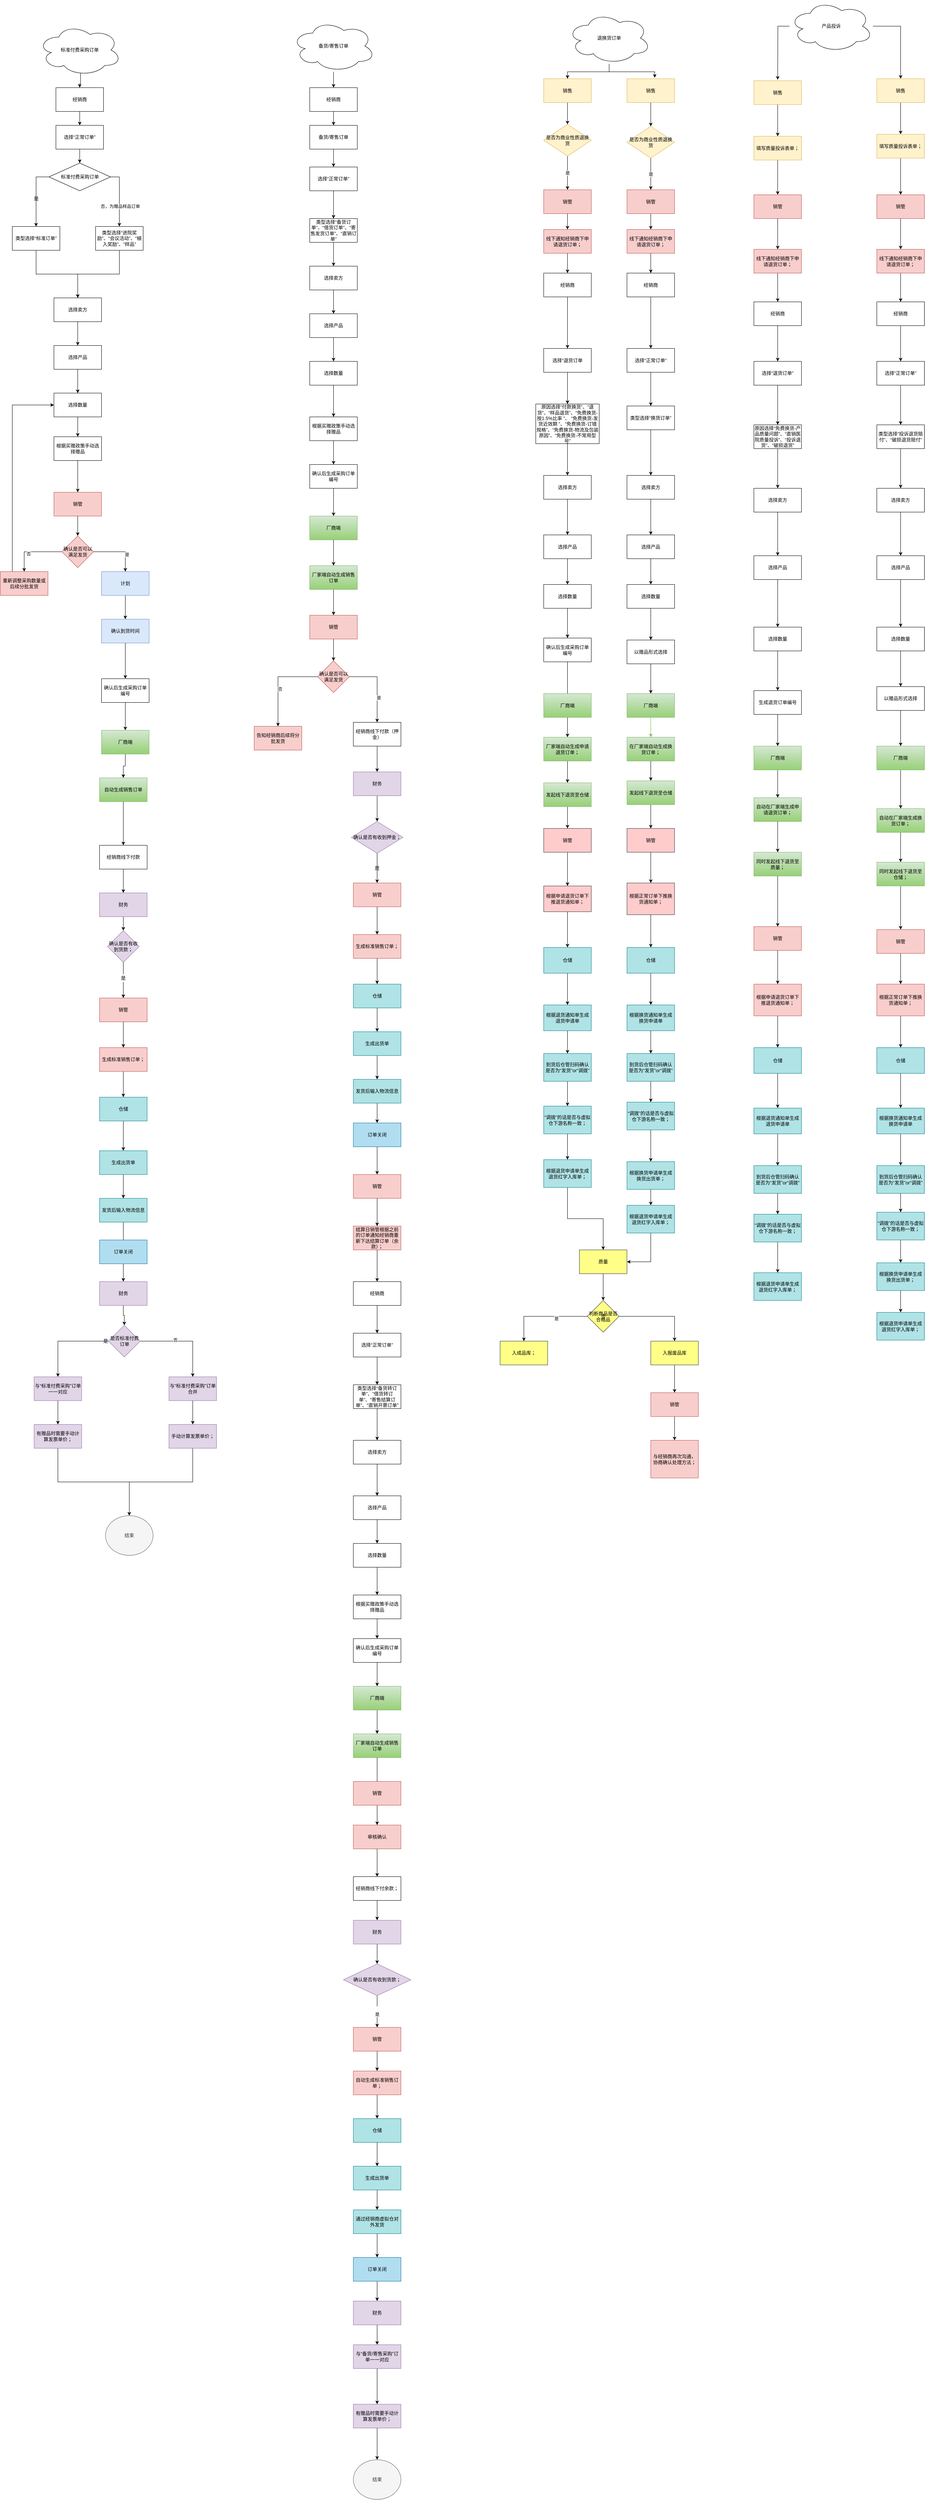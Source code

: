 <mxfile version="14.6.1" type="github">
  <diagram id="Wd80GSpx1UcoW5oWnFMf" name="Page-1">
    <mxGraphModel dx="1108" dy="1494" grid="1" gridSize="10" guides="1" tooltips="1" connect="1" arrows="1" fold="1" page="1" pageScale="1" pageWidth="850" pageHeight="1100" math="0" shadow="0">
      <root>
        <mxCell id="0" />
        <mxCell id="1" parent="0" />
        <mxCell id="QnwhwVCY46lNQm2Urvge-598" value="" style="edgeStyle=orthogonalEdgeStyle;rounded=0;orthogonalLoop=1;jettySize=auto;html=1;" edge="1" parent="1" source="QnwhwVCY46lNQm2Urvge-1" target="QnwhwVCY46lNQm2Urvge-70">
          <mxGeometry relative="1" as="geometry" />
        </mxCell>
        <mxCell id="QnwhwVCY46lNQm2Urvge-1" value="选择“正常订单”" style="rounded=0;whiteSpace=wrap;html=1;" vertex="1" parent="1">
          <mxGeometry x="190" y="-75" width="120" height="60" as="geometry" />
        </mxCell>
        <mxCell id="QnwhwVCY46lNQm2Urvge-5" value="" style="edgeStyle=orthogonalEdgeStyle;rounded=0;orthogonalLoop=1;jettySize=auto;html=1;entryX=0.5;entryY=0;entryDx=0;entryDy=0;" edge="1" parent="1" source="QnwhwVCY46lNQm2Urvge-2" target="QnwhwVCY46lNQm2Urvge-6">
          <mxGeometry relative="1" as="geometry">
            <mxPoint x="180" y="320" as="targetPoint" />
          </mxGeometry>
        </mxCell>
        <mxCell id="QnwhwVCY46lNQm2Urvge-2" value="类型选择“标准订单”" style="rounded=0;whiteSpace=wrap;html=1;" vertex="1" parent="1">
          <mxGeometry x="80" y="180" width="120" height="60" as="geometry" />
        </mxCell>
        <mxCell id="QnwhwVCY46lNQm2Urvge-9" value="" style="edgeStyle=orthogonalEdgeStyle;rounded=0;orthogonalLoop=1;jettySize=auto;html=1;" edge="1" parent="1" source="QnwhwVCY46lNQm2Urvge-6" target="QnwhwVCY46lNQm2Urvge-8">
          <mxGeometry relative="1" as="geometry" />
        </mxCell>
        <mxCell id="QnwhwVCY46lNQm2Urvge-6" value="选择卖方" style="rounded=0;whiteSpace=wrap;html=1;" vertex="1" parent="1">
          <mxGeometry x="185" y="360" width="120" height="60" as="geometry" />
        </mxCell>
        <mxCell id="QnwhwVCY46lNQm2Urvge-11" value="" style="edgeStyle=orthogonalEdgeStyle;rounded=0;orthogonalLoop=1;jettySize=auto;html=1;" edge="1" parent="1" source="QnwhwVCY46lNQm2Urvge-8" target="QnwhwVCY46lNQm2Urvge-10">
          <mxGeometry relative="1" as="geometry" />
        </mxCell>
        <mxCell id="QnwhwVCY46lNQm2Urvge-8" value="选择产品" style="rounded=0;whiteSpace=wrap;html=1;" vertex="1" parent="1">
          <mxGeometry x="185" y="480" width="120" height="60" as="geometry" />
        </mxCell>
        <mxCell id="QnwhwVCY46lNQm2Urvge-13" value="" style="edgeStyle=orthogonalEdgeStyle;rounded=0;orthogonalLoop=1;jettySize=auto;html=1;" edge="1" parent="1" source="QnwhwVCY46lNQm2Urvge-10" target="QnwhwVCY46lNQm2Urvge-12">
          <mxGeometry relative="1" as="geometry" />
        </mxCell>
        <mxCell id="QnwhwVCY46lNQm2Urvge-10" value="选择数量" style="rounded=0;whiteSpace=wrap;html=1;" vertex="1" parent="1">
          <mxGeometry x="185" y="600" width="120" height="60" as="geometry" />
        </mxCell>
        <mxCell id="QnwhwVCY46lNQm2Urvge-717" style="edgeStyle=orthogonalEdgeStyle;rounded=0;orthogonalLoop=1;jettySize=auto;html=1;exitX=0.5;exitY=1;exitDx=0;exitDy=0;entryX=0.5;entryY=0;entryDx=0;entryDy=0;" edge="1" parent="1" source="QnwhwVCY46lNQm2Urvge-12" target="QnwhwVCY46lNQm2Urvge-609">
          <mxGeometry relative="1" as="geometry" />
        </mxCell>
        <mxCell id="QnwhwVCY46lNQm2Urvge-12" value="根据买赠政策手动选择赠品" style="rounded=0;whiteSpace=wrap;html=1;" vertex="1" parent="1">
          <mxGeometry x="185" y="710" width="120" height="60" as="geometry" />
        </mxCell>
        <mxCell id="QnwhwVCY46lNQm2Urvge-605" style="edgeStyle=orthogonalEdgeStyle;rounded=0;orthogonalLoop=1;jettySize=auto;html=1;exitX=0.5;exitY=1;exitDx=0;exitDy=0;" edge="1" parent="1" source="QnwhwVCY46lNQm2Urvge-21" target="QnwhwVCY46lNQm2Urvge-6">
          <mxGeometry relative="1" as="geometry" />
        </mxCell>
        <mxCell id="QnwhwVCY46lNQm2Urvge-21" value="类型选择“进院奖励”、“会议活动”、“植入奖励”、“样品”" style="rounded=0;whiteSpace=wrap;html=1;" vertex="1" parent="1">
          <mxGeometry x="290" y="180" width="120" height="60" as="geometry" />
        </mxCell>
        <mxCell id="QnwhwVCY46lNQm2Urvge-55" value="" style="edgeStyle=orthogonalEdgeStyle;rounded=0;orthogonalLoop=1;jettySize=auto;html=1;" edge="1" parent="1" source="QnwhwVCY46lNQm2Urvge-53" target="QnwhwVCY46lNQm2Urvge-54">
          <mxGeometry relative="1" as="geometry" />
        </mxCell>
        <mxCell id="QnwhwVCY46lNQm2Urvge-58" value="否" style="edgeLabel;html=1;align=center;verticalAlign=middle;resizable=0;points=[];" vertex="1" connectable="0" parent="QnwhwVCY46lNQm2Urvge-55">
          <mxGeometry x="0.166" y="5" relative="1" as="geometry">
            <mxPoint as="offset" />
          </mxGeometry>
        </mxCell>
        <mxCell id="QnwhwVCY46lNQm2Urvge-57" value="" style="edgeStyle=orthogonalEdgeStyle;rounded=0;orthogonalLoop=1;jettySize=auto;html=1;" edge="1" parent="1" source="QnwhwVCY46lNQm2Urvge-53" target="QnwhwVCY46lNQm2Urvge-56">
          <mxGeometry relative="1" as="geometry" />
        </mxCell>
        <mxCell id="QnwhwVCY46lNQm2Urvge-59" value="是" style="edgeLabel;html=1;align=center;verticalAlign=middle;resizable=0;points=[];" vertex="1" connectable="0" parent="QnwhwVCY46lNQm2Urvge-57">
          <mxGeometry x="0.328" y="4" relative="1" as="geometry">
            <mxPoint as="offset" />
          </mxGeometry>
        </mxCell>
        <mxCell id="QnwhwVCY46lNQm2Urvge-53" value="确认是否可以满足发货" style="rhombus;whiteSpace=wrap;html=1;fillColor=#f8cecc;strokeColor=#b85450;" vertex="1" parent="1">
          <mxGeometry x="205" y="960" width="80" height="80" as="geometry" />
        </mxCell>
        <mxCell id="QnwhwVCY46lNQm2Urvge-719" style="edgeStyle=orthogonalEdgeStyle;rounded=0;orthogonalLoop=1;jettySize=auto;html=1;exitX=0.25;exitY=0;exitDx=0;exitDy=0;entryX=0;entryY=0.5;entryDx=0;entryDy=0;" edge="1" parent="1" source="QnwhwVCY46lNQm2Urvge-54" target="QnwhwVCY46lNQm2Urvge-10">
          <mxGeometry relative="1" as="geometry" />
        </mxCell>
        <mxCell id="QnwhwVCY46lNQm2Urvge-54" value="重新调整采购数量或后续分批发货" style="whiteSpace=wrap;html=1;strokeColor=#b85450;fillColor=#f8cecc;" vertex="1" parent="1">
          <mxGeometry x="50" y="1050" width="120" height="60" as="geometry" />
        </mxCell>
        <mxCell id="QnwhwVCY46lNQm2Urvge-61" value="" style="edgeStyle=orthogonalEdgeStyle;rounded=0;orthogonalLoop=1;jettySize=auto;html=1;" edge="1" parent="1" source="QnwhwVCY46lNQm2Urvge-56" target="QnwhwVCY46lNQm2Urvge-60">
          <mxGeometry relative="1" as="geometry" />
        </mxCell>
        <mxCell id="QnwhwVCY46lNQm2Urvge-56" value="计划" style="whiteSpace=wrap;html=1;strokeColor=#6c8ebf;fillColor=#dae8fc;" vertex="1" parent="1">
          <mxGeometry x="305" y="1050" width="120" height="60" as="geometry" />
        </mxCell>
        <mxCell id="QnwhwVCY46lNQm2Urvge-720" value="" style="edgeStyle=orthogonalEdgeStyle;rounded=0;orthogonalLoop=1;jettySize=auto;html=1;" edge="1" parent="1" source="QnwhwVCY46lNQm2Urvge-60" target="QnwhwVCY46lNQm2Urvge-713">
          <mxGeometry relative="1" as="geometry" />
        </mxCell>
        <mxCell id="QnwhwVCY46lNQm2Urvge-60" value="确认到货时间" style="whiteSpace=wrap;html=1;strokeColor=#6c8ebf;fillColor=#dae8fc;" vertex="1" parent="1">
          <mxGeometry x="305" y="1170" width="120" height="60" as="geometry" />
        </mxCell>
        <mxCell id="QnwhwVCY46lNQm2Urvge-65" value="" style="edgeStyle=orthogonalEdgeStyle;rounded=0;orthogonalLoop=1;jettySize=auto;html=1;" edge="1" parent="1" source="QnwhwVCY46lNQm2Urvge-62" target="QnwhwVCY46lNQm2Urvge-64">
          <mxGeometry relative="1" as="geometry" />
        </mxCell>
        <mxCell id="QnwhwVCY46lNQm2Urvge-62" value="经销商线下付款" style="whiteSpace=wrap;html=1;" vertex="1" parent="1">
          <mxGeometry x="300" y="1740" width="120" height="60" as="geometry" />
        </mxCell>
        <mxCell id="QnwhwVCY46lNQm2Urvge-81" value="" style="edgeStyle=orthogonalEdgeStyle;rounded=0;orthogonalLoop=1;jettySize=auto;html=1;" edge="1" parent="1" source="QnwhwVCY46lNQm2Urvge-64" target="QnwhwVCY46lNQm2Urvge-80">
          <mxGeometry relative="1" as="geometry" />
        </mxCell>
        <mxCell id="QnwhwVCY46lNQm2Urvge-64" value="财务" style="whiteSpace=wrap;html=1;fillColor=#e1d5e7;strokeColor=#9673a6;" vertex="1" parent="1">
          <mxGeometry x="300" y="1860" width="120" height="60" as="geometry" />
        </mxCell>
        <mxCell id="QnwhwVCY46lNQm2Urvge-597" value="" style="edgeStyle=orthogonalEdgeStyle;rounded=0;orthogonalLoop=1;jettySize=auto;html=1;" edge="1" parent="1" source="QnwhwVCY46lNQm2Urvge-66" target="QnwhwVCY46lNQm2Urvge-1">
          <mxGeometry relative="1" as="geometry" />
        </mxCell>
        <mxCell id="QnwhwVCY46lNQm2Urvge-66" value="经销商" style="rounded=0;whiteSpace=wrap;html=1;" vertex="1" parent="1">
          <mxGeometry x="190" y="-170" width="120" height="60" as="geometry" />
        </mxCell>
        <mxCell id="QnwhwVCY46lNQm2Urvge-601" style="edgeStyle=orthogonalEdgeStyle;rounded=0;orthogonalLoop=1;jettySize=auto;html=1;exitX=1;exitY=0.5;exitDx=0;exitDy=0;" edge="1" parent="1" source="QnwhwVCY46lNQm2Urvge-70" target="QnwhwVCY46lNQm2Urvge-21">
          <mxGeometry relative="1" as="geometry">
            <Array as="points">
              <mxPoint x="350" y="55" />
            </Array>
          </mxGeometry>
        </mxCell>
        <mxCell id="QnwhwVCY46lNQm2Urvge-604" value="否，为赠品样品订单" style="edgeLabel;html=1;align=center;verticalAlign=middle;resizable=0;points=[];" vertex="1" connectable="0" parent="QnwhwVCY46lNQm2Urvge-601">
          <mxGeometry x="0.304" y="2" relative="1" as="geometry">
            <mxPoint as="offset" />
          </mxGeometry>
        </mxCell>
        <mxCell id="QnwhwVCY46lNQm2Urvge-602" style="edgeStyle=orthogonalEdgeStyle;rounded=0;orthogonalLoop=1;jettySize=auto;html=1;exitX=0;exitY=0.5;exitDx=0;exitDy=0;entryX=0.5;entryY=0;entryDx=0;entryDy=0;" edge="1" parent="1" source="QnwhwVCY46lNQm2Urvge-70" target="QnwhwVCY46lNQm2Urvge-2">
          <mxGeometry relative="1" as="geometry" />
        </mxCell>
        <mxCell id="QnwhwVCY46lNQm2Urvge-70" value="标准付费采购订单" style="rhombus;whiteSpace=wrap;html=1;rounded=0;" vertex="1" parent="1">
          <mxGeometry x="172.5" y="20" width="155" height="70" as="geometry" />
        </mxCell>
        <mxCell id="QnwhwVCY46lNQm2Urvge-614" value="" style="edgeStyle=orthogonalEdgeStyle;rounded=0;orthogonalLoop=1;jettySize=auto;html=1;startArrow=none;" edge="1" parent="1" source="QnwhwVCY46lNQm2Urvge-615" target="QnwhwVCY46lNQm2Urvge-613">
          <mxGeometry relative="1" as="geometry">
            <Array as="points">
              <mxPoint x="360" y="2090" />
              <mxPoint x="360" y="2090" />
            </Array>
          </mxGeometry>
        </mxCell>
        <mxCell id="QnwhwVCY46lNQm2Urvge-80" value="确认是否有收到货款；" style="rhombus;whiteSpace=wrap;html=1;strokeColor=#9673a6;fillColor=#e1d5e7;" vertex="1" parent="1">
          <mxGeometry x="320" y="1955" width="80" height="80" as="geometry" />
        </mxCell>
        <mxCell id="QnwhwVCY46lNQm2Urvge-86" value="" style="edgeStyle=orthogonalEdgeStyle;rounded=0;orthogonalLoop=1;jettySize=auto;html=1;" edge="1" parent="1" source="QnwhwVCY46lNQm2Urvge-82" target="QnwhwVCY46lNQm2Urvge-85">
          <mxGeometry relative="1" as="geometry" />
        </mxCell>
        <mxCell id="QnwhwVCY46lNQm2Urvge-82" value="生成标准销售订单；" style="whiteSpace=wrap;html=1;fillColor=#f8cecc;strokeColor=#b85450;" vertex="1" parent="1">
          <mxGeometry x="300" y="2250" width="120" height="60" as="geometry" />
        </mxCell>
        <mxCell id="QnwhwVCY46lNQm2Urvge-88" value="" style="edgeStyle=orthogonalEdgeStyle;rounded=0;orthogonalLoop=1;jettySize=auto;html=1;" edge="1" parent="1" source="QnwhwVCY46lNQm2Urvge-85" target="QnwhwVCY46lNQm2Urvge-87">
          <mxGeometry relative="1" as="geometry" />
        </mxCell>
        <mxCell id="QnwhwVCY46lNQm2Urvge-85" value="仓储" style="whiteSpace=wrap;html=1;fillColor=#b0e3e6;strokeColor=#0e8088;" vertex="1" parent="1">
          <mxGeometry x="300" y="2375" width="120" height="60" as="geometry" />
        </mxCell>
        <mxCell id="QnwhwVCY46lNQm2Urvge-90" value="" style="edgeStyle=orthogonalEdgeStyle;rounded=0;orthogonalLoop=1;jettySize=auto;html=1;" edge="1" parent="1" source="QnwhwVCY46lNQm2Urvge-87" target="QnwhwVCY46lNQm2Urvge-89">
          <mxGeometry relative="1" as="geometry" />
        </mxCell>
        <mxCell id="QnwhwVCY46lNQm2Urvge-87" value="生成出货单" style="whiteSpace=wrap;html=1;fillColor=#b0e3e6;strokeColor=#0e8088;" vertex="1" parent="1">
          <mxGeometry x="300" y="2510" width="120" height="60" as="geometry" />
        </mxCell>
        <mxCell id="QnwhwVCY46lNQm2Urvge-94" value="" style="edgeStyle=orthogonalEdgeStyle;rounded=0;orthogonalLoop=1;jettySize=auto;html=1;" edge="1" parent="1" source="QnwhwVCY46lNQm2Urvge-89" target="QnwhwVCY46lNQm2Urvge-93">
          <mxGeometry relative="1" as="geometry" />
        </mxCell>
        <mxCell id="QnwhwVCY46lNQm2Urvge-89" value="发货后输入物流信息" style="whiteSpace=wrap;html=1;fillColor=#b0e3e6;strokeColor=#0e8088;" vertex="1" parent="1">
          <mxGeometry x="300" y="2630" width="120" height="60" as="geometry" />
        </mxCell>
        <mxCell id="QnwhwVCY46lNQm2Urvge-102" value="" style="edgeStyle=orthogonalEdgeStyle;rounded=0;orthogonalLoop=1;jettySize=auto;html=1;" edge="1" parent="1" source="QnwhwVCY46lNQm2Urvge-93" target="QnwhwVCY46lNQm2Urvge-101">
          <mxGeometry relative="1" as="geometry" />
        </mxCell>
        <mxCell id="QnwhwVCY46lNQm2Urvge-93" value="财务" style="whiteSpace=wrap;html=1;fillColor=#e1d5e7;strokeColor=#9673a6;" vertex="1" parent="1">
          <mxGeometry x="300" y="2840" width="120" height="60" as="geometry" />
        </mxCell>
        <mxCell id="QnwhwVCY46lNQm2Urvge-104" value="" style="edgeStyle=orthogonalEdgeStyle;rounded=0;orthogonalLoop=1;jettySize=auto;html=1;" edge="1" parent="1" source="QnwhwVCY46lNQm2Urvge-101" target="QnwhwVCY46lNQm2Urvge-103">
          <mxGeometry relative="1" as="geometry" />
        </mxCell>
        <mxCell id="QnwhwVCY46lNQm2Urvge-107" value="" style="edgeStyle=orthogonalEdgeStyle;rounded=0;orthogonalLoop=1;jettySize=auto;html=1;entryX=0.5;entryY=0;entryDx=0;entryDy=0;" edge="1" parent="1" source="QnwhwVCY46lNQm2Urvge-101" target="QnwhwVCY46lNQm2Urvge-110">
          <mxGeometry relative="1" as="geometry">
            <mxPoint x="595" y="2990" as="targetPoint" />
          </mxGeometry>
        </mxCell>
        <mxCell id="QnwhwVCY46lNQm2Urvge-109" value="否" style="edgeLabel;html=1;align=center;verticalAlign=middle;resizable=0;points=[];" vertex="1" connectable="0" parent="QnwhwVCY46lNQm2Urvge-107">
          <mxGeometry x="-0.208" y="3" relative="1" as="geometry">
            <mxPoint as="offset" />
          </mxGeometry>
        </mxCell>
        <mxCell id="QnwhwVCY46lNQm2Urvge-101" value="是否标准付费订单" style="rhombus;whiteSpace=wrap;html=1;strokeColor=#9673a6;fillColor=#e1d5e7;" vertex="1" parent="1">
          <mxGeometry x="322.5" y="2950" width="80" height="80" as="geometry" />
        </mxCell>
        <mxCell id="QnwhwVCY46lNQm2Urvge-112" value="" style="edgeStyle=orthogonalEdgeStyle;rounded=0;orthogonalLoop=1;jettySize=auto;html=1;" edge="1" parent="1" source="QnwhwVCY46lNQm2Urvge-103" target="QnwhwVCY46lNQm2Urvge-111">
          <mxGeometry relative="1" as="geometry" />
        </mxCell>
        <mxCell id="QnwhwVCY46lNQm2Urvge-103" value="与“标准付费采购”订单一一对应" style="whiteSpace=wrap;html=1;strokeColor=#9673a6;fillColor=#e1d5e7;" vertex="1" parent="1">
          <mxGeometry x="135" y="3080" width="120" height="60" as="geometry" />
        </mxCell>
        <mxCell id="QnwhwVCY46lNQm2Urvge-105" value="是" style="text;html=1;align=center;verticalAlign=middle;resizable=0;points=[];autosize=1;strokeColor=none;" vertex="1" parent="1">
          <mxGeometry x="300" y="2980" width="30" height="20" as="geometry" />
        </mxCell>
        <mxCell id="QnwhwVCY46lNQm2Urvge-114" value="" style="edgeStyle=orthogonalEdgeStyle;rounded=0;orthogonalLoop=1;jettySize=auto;html=1;" edge="1" parent="1" source="QnwhwVCY46lNQm2Urvge-110" target="QnwhwVCY46lNQm2Urvge-113">
          <mxGeometry relative="1" as="geometry" />
        </mxCell>
        <mxCell id="QnwhwVCY46lNQm2Urvge-110" value="与“标准付费采购”订单合并" style="rounded=0;whiteSpace=wrap;html=1;fillColor=#e1d5e7;strokeColor=#9673a6;" vertex="1" parent="1">
          <mxGeometry x="475" y="3080" width="120" height="60" as="geometry" />
        </mxCell>
        <mxCell id="QnwhwVCY46lNQm2Urvge-679" style="edgeStyle=orthogonalEdgeStyle;rounded=0;orthogonalLoop=1;jettySize=auto;html=1;exitX=0.5;exitY=1;exitDx=0;exitDy=0;" edge="1" parent="1" source="QnwhwVCY46lNQm2Urvge-111" target="QnwhwVCY46lNQm2Urvge-663">
          <mxGeometry relative="1" as="geometry" />
        </mxCell>
        <mxCell id="QnwhwVCY46lNQm2Urvge-111" value="有赠品时需要手动计算发票单价；" style="whiteSpace=wrap;html=1;strokeColor=#9673a6;fillColor=#e1d5e7;" vertex="1" parent="1">
          <mxGeometry x="135" y="3200" width="120" height="60" as="geometry" />
        </mxCell>
        <mxCell id="QnwhwVCY46lNQm2Urvge-682" style="edgeStyle=orthogonalEdgeStyle;rounded=0;orthogonalLoop=1;jettySize=auto;html=1;exitX=0.5;exitY=1;exitDx=0;exitDy=0;entryX=0.5;entryY=0;entryDx=0;entryDy=0;" edge="1" parent="1" source="QnwhwVCY46lNQm2Urvge-113" target="QnwhwVCY46lNQm2Urvge-663">
          <mxGeometry relative="1" as="geometry" />
        </mxCell>
        <mxCell id="QnwhwVCY46lNQm2Urvge-113" value="手动计算发票单价；" style="rounded=0;whiteSpace=wrap;html=1;fillColor=#e1d5e7;strokeColor=#9673a6;" vertex="1" parent="1">
          <mxGeometry x="475" y="3200" width="120" height="60" as="geometry" />
        </mxCell>
        <mxCell id="QnwhwVCY46lNQm2Urvge-115" value="" style="edgeStyle=orthogonalEdgeStyle;rounded=0;orthogonalLoop=1;jettySize=auto;html=1;" edge="1" parent="1" source="QnwhwVCY46lNQm2Urvge-116" target="QnwhwVCY46lNQm2Urvge-118">
          <mxGeometry relative="1" as="geometry" />
        </mxCell>
        <mxCell id="QnwhwVCY46lNQm2Urvge-116" value="选择“正常订单”" style="rounded=0;whiteSpace=wrap;html=1;" vertex="1" parent="1">
          <mxGeometry x="830" y="30" width="120" height="60" as="geometry" />
        </mxCell>
        <mxCell id="QnwhwVCY46lNQm2Urvge-117" value="" style="edgeStyle=orthogonalEdgeStyle;rounded=0;orthogonalLoop=1;jettySize=auto;html=1;entryX=0.5;entryY=0;entryDx=0;entryDy=0;" edge="1" parent="1" source="QnwhwVCY46lNQm2Urvge-118" target="QnwhwVCY46lNQm2Urvge-120">
          <mxGeometry relative="1" as="geometry">
            <mxPoint x="890" y="315" as="targetPoint" />
          </mxGeometry>
        </mxCell>
        <mxCell id="QnwhwVCY46lNQm2Urvge-118" value="类型选择“备货订单”、“借货订单”、“寄售发货订单”、“直销订单”" style="rounded=0;whiteSpace=wrap;html=1;" vertex="1" parent="1">
          <mxGeometry x="830" y="160" width="120" height="60" as="geometry" />
        </mxCell>
        <mxCell id="QnwhwVCY46lNQm2Urvge-119" value="" style="edgeStyle=orthogonalEdgeStyle;rounded=0;orthogonalLoop=1;jettySize=auto;html=1;" edge="1" parent="1" source="QnwhwVCY46lNQm2Urvge-120" target="QnwhwVCY46lNQm2Urvge-122">
          <mxGeometry relative="1" as="geometry" />
        </mxCell>
        <mxCell id="QnwhwVCY46lNQm2Urvge-120" value="选择卖方" style="rounded=0;whiteSpace=wrap;html=1;" vertex="1" parent="1">
          <mxGeometry x="830" y="280" width="120" height="60" as="geometry" />
        </mxCell>
        <mxCell id="QnwhwVCY46lNQm2Urvge-121" value="" style="edgeStyle=orthogonalEdgeStyle;rounded=0;orthogonalLoop=1;jettySize=auto;html=1;" edge="1" parent="1" source="QnwhwVCY46lNQm2Urvge-122" target="QnwhwVCY46lNQm2Urvge-124">
          <mxGeometry relative="1" as="geometry" />
        </mxCell>
        <mxCell id="QnwhwVCY46lNQm2Urvge-122" value="选择产品" style="rounded=0;whiteSpace=wrap;html=1;" vertex="1" parent="1">
          <mxGeometry x="830" y="400" width="120" height="60" as="geometry" />
        </mxCell>
        <mxCell id="QnwhwVCY46lNQm2Urvge-123" value="" style="edgeStyle=orthogonalEdgeStyle;rounded=0;orthogonalLoop=1;jettySize=auto;html=1;" edge="1" parent="1" source="QnwhwVCY46lNQm2Urvge-124" target="QnwhwVCY46lNQm2Urvge-126">
          <mxGeometry relative="1" as="geometry" />
        </mxCell>
        <mxCell id="QnwhwVCY46lNQm2Urvge-124" value="选择数量" style="rounded=0;whiteSpace=wrap;html=1;" vertex="1" parent="1">
          <mxGeometry x="830" y="520" width="120" height="60" as="geometry" />
        </mxCell>
        <mxCell id="QnwhwVCY46lNQm2Urvge-125" value="" style="edgeStyle=orthogonalEdgeStyle;rounded=0;orthogonalLoop=1;jettySize=auto;html=1;" edge="1" parent="1" source="QnwhwVCY46lNQm2Urvge-126" target="QnwhwVCY46lNQm2Urvge-128">
          <mxGeometry relative="1" as="geometry" />
        </mxCell>
        <mxCell id="QnwhwVCY46lNQm2Urvge-126" value="根据买赠政策手动选择赠品" style="rounded=0;whiteSpace=wrap;html=1;" vertex="1" parent="1">
          <mxGeometry x="830" y="660" width="120" height="60" as="geometry" />
        </mxCell>
        <mxCell id="QnwhwVCY46lNQm2Urvge-621" value="" style="edgeStyle=orthogonalEdgeStyle;rounded=0;orthogonalLoop=1;jettySize=auto;html=1;" edge="1" parent="1" source="QnwhwVCY46lNQm2Urvge-128" target="QnwhwVCY46lNQm2Urvge-620">
          <mxGeometry relative="1" as="geometry" />
        </mxCell>
        <mxCell id="QnwhwVCY46lNQm2Urvge-128" value="确认后生成采购订单编号" style="rounded=0;whiteSpace=wrap;html=1;" vertex="1" parent="1">
          <mxGeometry x="830" y="780" width="120" height="60" as="geometry" />
        </mxCell>
        <mxCell id="QnwhwVCY46lNQm2Urvge-624" value="" style="edgeStyle=orthogonalEdgeStyle;rounded=0;orthogonalLoop=1;jettySize=auto;html=1;" edge="1" parent="1" source="QnwhwVCY46lNQm2Urvge-130" target="QnwhwVCY46lNQm2Urvge-623">
          <mxGeometry relative="1" as="geometry" />
        </mxCell>
        <mxCell id="QnwhwVCY46lNQm2Urvge-130" value="厂家端自动生成销售订单" style="rounded=0;whiteSpace=wrap;html=1;gradientColor=#97d077;fillColor=#d5e8d4;strokeColor=#82b366;" vertex="1" parent="1">
          <mxGeometry x="830" y="1035" width="120" height="60" as="geometry" />
        </mxCell>
        <mxCell id="QnwhwVCY46lNQm2Urvge-147" value="" style="edgeStyle=orthogonalEdgeStyle;rounded=0;orthogonalLoop=1;jettySize=auto;html=1;" edge="1" parent="1" source="QnwhwVCY46lNQm2Urvge-151" target="QnwhwVCY46lNQm2Urvge-152">
          <mxGeometry relative="1" as="geometry" />
        </mxCell>
        <mxCell id="QnwhwVCY46lNQm2Urvge-148" value="否" style="edgeLabel;html=1;align=center;verticalAlign=middle;resizable=0;points=[];" vertex="1" connectable="0" parent="QnwhwVCY46lNQm2Urvge-147">
          <mxGeometry x="0.166" y="5" relative="1" as="geometry">
            <mxPoint as="offset" />
          </mxGeometry>
        </mxCell>
        <mxCell id="QnwhwVCY46lNQm2Urvge-149" value="" style="edgeStyle=orthogonalEdgeStyle;rounded=0;orthogonalLoop=1;jettySize=auto;html=1;entryX=0.5;entryY=0;entryDx=0;entryDy=0;" edge="1" parent="1" source="QnwhwVCY46lNQm2Urvge-151" target="QnwhwVCY46lNQm2Urvge-158">
          <mxGeometry relative="1" as="geometry">
            <mxPoint x="1050" y="1700" as="targetPoint" />
          </mxGeometry>
        </mxCell>
        <mxCell id="QnwhwVCY46lNQm2Urvge-150" value="是" style="edgeLabel;html=1;align=center;verticalAlign=middle;resizable=0;points=[];" vertex="1" connectable="0" parent="QnwhwVCY46lNQm2Urvge-149">
          <mxGeometry x="0.328" y="4" relative="1" as="geometry">
            <mxPoint as="offset" />
          </mxGeometry>
        </mxCell>
        <mxCell id="QnwhwVCY46lNQm2Urvge-151" value="确认是否可以满足发货" style="rhombus;whiteSpace=wrap;html=1;fillColor=#f8cecc;strokeColor=#b85450;" vertex="1" parent="1">
          <mxGeometry x="850" y="1275" width="80" height="80" as="geometry" />
        </mxCell>
        <mxCell id="QnwhwVCY46lNQm2Urvge-152" value="告知经销商后续将分批发货" style="whiteSpace=wrap;html=1;strokeColor=#b85450;fillColor=#f8cecc;" vertex="1" parent="1">
          <mxGeometry x="690" y="1440" width="120" height="60" as="geometry" />
        </mxCell>
        <mxCell id="QnwhwVCY46lNQm2Urvge-157" value="" style="edgeStyle=orthogonalEdgeStyle;rounded=0;orthogonalLoop=1;jettySize=auto;html=1;" edge="1" parent="1" source="QnwhwVCY46lNQm2Urvge-158" target="QnwhwVCY46lNQm2Urvge-160">
          <mxGeometry relative="1" as="geometry" />
        </mxCell>
        <mxCell id="QnwhwVCY46lNQm2Urvge-158" value="经销商线下付款（押金）" style="whiteSpace=wrap;html=1;" vertex="1" parent="1">
          <mxGeometry x="940" y="1430" width="120" height="60" as="geometry" />
        </mxCell>
        <mxCell id="QnwhwVCY46lNQm2Urvge-159" value="" style="edgeStyle=orthogonalEdgeStyle;rounded=0;orthogonalLoop=1;jettySize=auto;html=1;" edge="1" parent="1" source="QnwhwVCY46lNQm2Urvge-160" target="QnwhwVCY46lNQm2Urvge-170">
          <mxGeometry relative="1" as="geometry" />
        </mxCell>
        <mxCell id="QnwhwVCY46lNQm2Urvge-160" value="财务" style="whiteSpace=wrap;html=1;fillColor=#e1d5e7;strokeColor=#9673a6;" vertex="1" parent="1">
          <mxGeometry x="940" y="1555" width="120" height="60" as="geometry" />
        </mxCell>
        <mxCell id="QnwhwVCY46lNQm2Urvge-194" value="" style="edgeStyle=orthogonalEdgeStyle;rounded=0;orthogonalLoop=1;jettySize=auto;html=1;" edge="1" parent="1" source="QnwhwVCY46lNQm2Urvge-162" target="QnwhwVCY46lNQm2Urvge-193">
          <mxGeometry relative="1" as="geometry" />
        </mxCell>
        <mxCell id="QnwhwVCY46lNQm2Urvge-162" value="经销商" style="rounded=0;whiteSpace=wrap;html=1;" vertex="1" parent="1">
          <mxGeometry x="830" y="-170" width="120" height="60" as="geometry" />
        </mxCell>
        <mxCell id="QnwhwVCY46lNQm2Urvge-170" value="确认是否有收到押金；" style="rhombus;whiteSpace=wrap;html=1;strokeColor=#9673a6;fillColor=#e1d5e7;" vertex="1" parent="1">
          <mxGeometry x="935" y="1680" width="130" height="80" as="geometry" />
        </mxCell>
        <mxCell id="QnwhwVCY46lNQm2Urvge-173" value="" style="edgeStyle=orthogonalEdgeStyle;rounded=0;orthogonalLoop=1;jettySize=auto;html=1;" edge="1" parent="1" source="QnwhwVCY46lNQm2Urvge-174" target="QnwhwVCY46lNQm2Urvge-176">
          <mxGeometry relative="1" as="geometry" />
        </mxCell>
        <mxCell id="QnwhwVCY46lNQm2Urvge-174" value="仓储" style="whiteSpace=wrap;html=1;fillColor=#b0e3e6;strokeColor=#0e8088;" vertex="1" parent="1">
          <mxGeometry x="940" y="2090" width="120" height="60" as="geometry" />
        </mxCell>
        <mxCell id="QnwhwVCY46lNQm2Urvge-175" value="" style="edgeStyle=orthogonalEdgeStyle;rounded=0;orthogonalLoop=1;jettySize=auto;html=1;" edge="1" parent="1" source="QnwhwVCY46lNQm2Urvge-176" target="QnwhwVCY46lNQm2Urvge-178">
          <mxGeometry relative="1" as="geometry" />
        </mxCell>
        <mxCell id="QnwhwVCY46lNQm2Urvge-176" value="生成出货单" style="whiteSpace=wrap;html=1;fillColor=#b0e3e6;strokeColor=#0e8088;" vertex="1" parent="1">
          <mxGeometry x="940" y="2210" width="120" height="60" as="geometry" />
        </mxCell>
        <mxCell id="QnwhwVCY46lNQm2Urvge-635" value="" style="edgeStyle=orthogonalEdgeStyle;rounded=0;orthogonalLoop=1;jettySize=auto;html=1;" edge="1" parent="1" source="QnwhwVCY46lNQm2Urvge-178" target="QnwhwVCY46lNQm2Urvge-634">
          <mxGeometry relative="1" as="geometry" />
        </mxCell>
        <mxCell id="QnwhwVCY46lNQm2Urvge-178" value="发货后输入物流信息" style="whiteSpace=wrap;html=1;fillColor=#b0e3e6;strokeColor=#0e8088;" vertex="1" parent="1">
          <mxGeometry x="940" y="2330" width="120" height="60" as="geometry" />
        </mxCell>
        <mxCell id="QnwhwVCY46lNQm2Urvge-195" value="" style="edgeStyle=orthogonalEdgeStyle;rounded=0;orthogonalLoop=1;jettySize=auto;html=1;" edge="1" parent="1" source="QnwhwVCY46lNQm2Urvge-193" target="QnwhwVCY46lNQm2Urvge-116">
          <mxGeometry relative="1" as="geometry" />
        </mxCell>
        <mxCell id="QnwhwVCY46lNQm2Urvge-193" value="备货/寄售订单" style="rounded=0;whiteSpace=wrap;html=1;" vertex="1" parent="1">
          <mxGeometry x="830" y="-75" width="120" height="60" as="geometry" />
        </mxCell>
        <mxCell id="QnwhwVCY46lNQm2Urvge-237" style="edgeStyle=orthogonalEdgeStyle;rounded=0;orthogonalLoop=1;jettySize=auto;html=1;entryX=0.5;entryY=0;entryDx=0;entryDy=0;" edge="1" parent="1" source="QnwhwVCY46lNQm2Urvge-196" target="QnwhwVCY46lNQm2Urvge-234">
          <mxGeometry relative="1" as="geometry" />
        </mxCell>
        <mxCell id="QnwhwVCY46lNQm2Urvge-639" style="edgeStyle=orthogonalEdgeStyle;rounded=0;orthogonalLoop=1;jettySize=auto;html=1;exitX=0.5;exitY=1;exitDx=0;exitDy=0;" edge="1" parent="1" source="QnwhwVCY46lNQm2Urvge-196">
          <mxGeometry relative="1" as="geometry">
            <mxPoint x="990" y="2740" as="targetPoint" />
          </mxGeometry>
        </mxCell>
        <mxCell id="QnwhwVCY46lNQm2Urvge-196" value="结算日销管根据之前的订单通知经销商重新下达结算订单（余款）；" style="whiteSpace=wrap;html=1;fillColor=#f8cecc;strokeColor=#b85450;" vertex="1" parent="1">
          <mxGeometry x="940" y="2700" width="120" height="60" as="geometry" />
        </mxCell>
        <mxCell id="QnwhwVCY46lNQm2Urvge-218" value="" style="edgeStyle=orthogonalEdgeStyle;rounded=0;orthogonalLoop=1;jettySize=auto;html=1;" edge="1" parent="1" source="QnwhwVCY46lNQm2Urvge-219" target="QnwhwVCY46lNQm2Urvge-221">
          <mxGeometry relative="1" as="geometry" />
        </mxCell>
        <mxCell id="QnwhwVCY46lNQm2Urvge-219" value="选择“正常订单”" style="rounded=0;whiteSpace=wrap;html=1;" vertex="1" parent="1">
          <mxGeometry x="940" y="2970" width="120" height="60" as="geometry" />
        </mxCell>
        <mxCell id="QnwhwVCY46lNQm2Urvge-220" value="" style="edgeStyle=orthogonalEdgeStyle;rounded=0;orthogonalLoop=1;jettySize=auto;html=1;entryX=0.5;entryY=0;entryDx=0;entryDy=0;" edge="1" parent="1" source="QnwhwVCY46lNQm2Urvge-221" target="QnwhwVCY46lNQm2Urvge-223">
          <mxGeometry relative="1" as="geometry">
            <mxPoint x="750" y="3375" as="targetPoint" />
          </mxGeometry>
        </mxCell>
        <mxCell id="QnwhwVCY46lNQm2Urvge-221" value="类型选择“备货转订单”、“借货转订单”、“寄售结算订单”、“直销开票订单”" style="rounded=0;whiteSpace=wrap;html=1;" vertex="1" parent="1">
          <mxGeometry x="940" y="3100" width="120" height="60" as="geometry" />
        </mxCell>
        <mxCell id="QnwhwVCY46lNQm2Urvge-222" value="" style="edgeStyle=orthogonalEdgeStyle;rounded=0;orthogonalLoop=1;jettySize=auto;html=1;" edge="1" parent="1" source="QnwhwVCY46lNQm2Urvge-223" target="QnwhwVCY46lNQm2Urvge-225">
          <mxGeometry relative="1" as="geometry" />
        </mxCell>
        <mxCell id="QnwhwVCY46lNQm2Urvge-223" value="选择卖方" style="rounded=0;whiteSpace=wrap;html=1;" vertex="1" parent="1">
          <mxGeometry x="940" y="3240" width="120" height="60" as="geometry" />
        </mxCell>
        <mxCell id="QnwhwVCY46lNQm2Urvge-224" value="" style="edgeStyle=orthogonalEdgeStyle;rounded=0;orthogonalLoop=1;jettySize=auto;html=1;" edge="1" parent="1" source="QnwhwVCY46lNQm2Urvge-225" target="QnwhwVCY46lNQm2Urvge-227">
          <mxGeometry relative="1" as="geometry" />
        </mxCell>
        <mxCell id="QnwhwVCY46lNQm2Urvge-225" value="选择产品" style="rounded=0;whiteSpace=wrap;html=1;" vertex="1" parent="1">
          <mxGeometry x="940" y="3380" width="120" height="60" as="geometry" />
        </mxCell>
        <mxCell id="QnwhwVCY46lNQm2Urvge-226" value="" style="edgeStyle=orthogonalEdgeStyle;rounded=0;orthogonalLoop=1;jettySize=auto;html=1;" edge="1" parent="1" source="QnwhwVCY46lNQm2Urvge-227" target="QnwhwVCY46lNQm2Urvge-229">
          <mxGeometry relative="1" as="geometry" />
        </mxCell>
        <mxCell id="QnwhwVCY46lNQm2Urvge-227" value="选择数量" style="rounded=0;whiteSpace=wrap;html=1;" vertex="1" parent="1">
          <mxGeometry x="940" y="3500" width="120" height="60" as="geometry" />
        </mxCell>
        <mxCell id="QnwhwVCY46lNQm2Urvge-228" value="" style="edgeStyle=orthogonalEdgeStyle;rounded=0;orthogonalLoop=1;jettySize=auto;html=1;" edge="1" parent="1" source="QnwhwVCY46lNQm2Urvge-229" target="QnwhwVCY46lNQm2Urvge-231">
          <mxGeometry relative="1" as="geometry" />
        </mxCell>
        <mxCell id="QnwhwVCY46lNQm2Urvge-229" value="根据买赠政策手动选择赠品" style="rounded=0;whiteSpace=wrap;html=1;" vertex="1" parent="1">
          <mxGeometry x="940" y="3630" width="120" height="60" as="geometry" />
        </mxCell>
        <mxCell id="QnwhwVCY46lNQm2Urvge-642" value="" style="edgeStyle=orthogonalEdgeStyle;rounded=0;orthogonalLoop=1;jettySize=auto;html=1;" edge="1" parent="1" source="QnwhwVCY46lNQm2Urvge-231" target="QnwhwVCY46lNQm2Urvge-641">
          <mxGeometry relative="1" as="geometry" />
        </mxCell>
        <mxCell id="QnwhwVCY46lNQm2Urvge-231" value="确认后生成采购订单编号" style="rounded=0;whiteSpace=wrap;html=1;" vertex="1" parent="1">
          <mxGeometry x="940" y="3740" width="120" height="60" as="geometry" />
        </mxCell>
        <mxCell id="QnwhwVCY46lNQm2Urvge-640" value="" style="edgeStyle=orthogonalEdgeStyle;rounded=0;orthogonalLoop=1;jettySize=auto;html=1;startArrow=none;" edge="1" parent="1" source="QnwhwVCY46lNQm2Urvge-647" target="QnwhwVCY46lNQm2Urvge-240">
          <mxGeometry relative="1" as="geometry" />
        </mxCell>
        <mxCell id="QnwhwVCY46lNQm2Urvge-232" value="厂家端自动生成销售订单" style="rounded=0;whiteSpace=wrap;html=1;gradientColor=#97d077;fillColor=#d5e8d4;strokeColor=#82b366;" vertex="1" parent="1">
          <mxGeometry x="940" y="3980" width="120" height="60" as="geometry" />
        </mxCell>
        <mxCell id="QnwhwVCY46lNQm2Urvge-238" style="edgeStyle=orthogonalEdgeStyle;rounded=0;orthogonalLoop=1;jettySize=auto;html=1;exitX=0.5;exitY=1;exitDx=0;exitDy=0;" edge="1" parent="1" source="QnwhwVCY46lNQm2Urvge-234" target="QnwhwVCY46lNQm2Urvge-219">
          <mxGeometry relative="1" as="geometry" />
        </mxCell>
        <mxCell id="QnwhwVCY46lNQm2Urvge-234" value="经销商" style="rounded=0;whiteSpace=wrap;html=1;" vertex="1" parent="1">
          <mxGeometry x="940" y="2840" width="120" height="60" as="geometry" />
        </mxCell>
        <mxCell id="QnwhwVCY46lNQm2Urvge-239" value="" style="edgeStyle=orthogonalEdgeStyle;rounded=0;orthogonalLoop=1;jettySize=auto;html=1;" edge="1" parent="1" source="QnwhwVCY46lNQm2Urvge-240" target="QnwhwVCY46lNQm2Urvge-242">
          <mxGeometry relative="1" as="geometry" />
        </mxCell>
        <mxCell id="QnwhwVCY46lNQm2Urvge-240" value="经销商线下付余款；" style="whiteSpace=wrap;html=1;" vertex="1" parent="1">
          <mxGeometry x="940" y="4340" width="120" height="60" as="geometry" />
        </mxCell>
        <mxCell id="QnwhwVCY46lNQm2Urvge-241" value="" style="edgeStyle=orthogonalEdgeStyle;rounded=0;orthogonalLoop=1;jettySize=auto;html=1;" edge="1" parent="1" source="QnwhwVCY46lNQm2Urvge-242" target="QnwhwVCY46lNQm2Urvge-245">
          <mxGeometry relative="1" as="geometry" />
        </mxCell>
        <mxCell id="QnwhwVCY46lNQm2Urvge-242" value="财务" style="whiteSpace=wrap;html=1;fillColor=#e1d5e7;strokeColor=#9673a6;" vertex="1" parent="1">
          <mxGeometry x="940" y="4450" width="120" height="60" as="geometry" />
        </mxCell>
        <mxCell id="QnwhwVCY46lNQm2Urvge-655" value="&lt;br&gt;是" style="edgeStyle=orthogonalEdgeStyle;rounded=0;orthogonalLoop=1;jettySize=auto;html=1;exitX=0.5;exitY=1;exitDx=0;exitDy=0;" edge="1" parent="1" source="QnwhwVCY46lNQm2Urvge-245" target="QnwhwVCY46lNQm2Urvge-650">
          <mxGeometry relative="1" as="geometry">
            <Array as="points">
              <mxPoint x="1000" y="4710" />
              <mxPoint x="1000" y="4710" />
            </Array>
          </mxGeometry>
        </mxCell>
        <mxCell id="QnwhwVCY46lNQm2Urvge-245" value="确认是否有收到货款；" style="rhombus;whiteSpace=wrap;html=1;strokeColor=#9673a6;fillColor=#e1d5e7;" vertex="1" parent="1">
          <mxGeometry x="915" y="4560" width="170" height="80" as="geometry" />
        </mxCell>
        <mxCell id="QnwhwVCY46lNQm2Urvge-266" style="edgeStyle=orthogonalEdgeStyle;rounded=0;orthogonalLoop=1;jettySize=auto;html=1;entryX=0.5;entryY=0;entryDx=0;entryDy=0;" edge="1" parent="1" source="QnwhwVCY46lNQm2Urvge-246" target="QnwhwVCY46lNQm2Urvge-248">
          <mxGeometry relative="1" as="geometry" />
        </mxCell>
        <mxCell id="QnwhwVCY46lNQm2Urvge-246" value="自动生成标准销售订单；" style="whiteSpace=wrap;html=1;fillColor=#f8cecc;strokeColor=#b85450;" vertex="1" parent="1">
          <mxGeometry x="940" y="4830" width="120" height="60" as="geometry" />
        </mxCell>
        <mxCell id="QnwhwVCY46lNQm2Urvge-247" value="" style="edgeStyle=orthogonalEdgeStyle;rounded=0;orthogonalLoop=1;jettySize=auto;html=1;" edge="1" parent="1" source="QnwhwVCY46lNQm2Urvge-248" target="QnwhwVCY46lNQm2Urvge-250">
          <mxGeometry relative="1" as="geometry" />
        </mxCell>
        <mxCell id="QnwhwVCY46lNQm2Urvge-248" value="仓储" style="whiteSpace=wrap;html=1;fillColor=#b0e3e6;strokeColor=#0e8088;" vertex="1" parent="1">
          <mxGeometry x="940" y="4950" width="120" height="60" as="geometry" />
        </mxCell>
        <mxCell id="QnwhwVCY46lNQm2Urvge-249" value="" style="edgeStyle=orthogonalEdgeStyle;rounded=0;orthogonalLoop=1;jettySize=auto;html=1;" edge="1" parent="1" source="QnwhwVCY46lNQm2Urvge-250" target="QnwhwVCY46lNQm2Urvge-252">
          <mxGeometry relative="1" as="geometry" />
        </mxCell>
        <mxCell id="QnwhwVCY46lNQm2Urvge-250" value="生成出货单" style="whiteSpace=wrap;html=1;fillColor=#b0e3e6;strokeColor=#0e8088;" vertex="1" parent="1">
          <mxGeometry x="940" y="5070" width="120" height="60" as="geometry" />
        </mxCell>
        <mxCell id="QnwhwVCY46lNQm2Urvge-658" value="" style="edgeStyle=orthogonalEdgeStyle;rounded=0;orthogonalLoop=1;jettySize=auto;html=1;" edge="1" parent="1" source="QnwhwVCY46lNQm2Urvge-252" target="QnwhwVCY46lNQm2Urvge-657">
          <mxGeometry relative="1" as="geometry" />
        </mxCell>
        <mxCell id="QnwhwVCY46lNQm2Urvge-252" value="通过经销商虚拟仓对外发货" style="whiteSpace=wrap;html=1;fillColor=#b0e3e6;strokeColor=#0e8088;" vertex="1" parent="1">
          <mxGeometry x="940" y="5180" width="120" height="60" as="geometry" />
        </mxCell>
        <mxCell id="QnwhwVCY46lNQm2Urvge-660" value="" style="edgeStyle=orthogonalEdgeStyle;rounded=0;orthogonalLoop=1;jettySize=auto;html=1;" edge="1" parent="1" source="QnwhwVCY46lNQm2Urvge-254" target="QnwhwVCY46lNQm2Urvge-260">
          <mxGeometry relative="1" as="geometry" />
        </mxCell>
        <mxCell id="QnwhwVCY46lNQm2Urvge-254" value="财务" style="whiteSpace=wrap;html=1;fillColor=#e1d5e7;strokeColor=#9673a6;" vertex="1" parent="1">
          <mxGeometry x="940" y="5410" width="120" height="60" as="geometry" />
        </mxCell>
        <mxCell id="QnwhwVCY46lNQm2Urvge-259" value="" style="edgeStyle=orthogonalEdgeStyle;rounded=0;orthogonalLoop=1;jettySize=auto;html=1;" edge="1" parent="1" source="QnwhwVCY46lNQm2Urvge-260" target="QnwhwVCY46lNQm2Urvge-264">
          <mxGeometry relative="1" as="geometry" />
        </mxCell>
        <mxCell id="QnwhwVCY46lNQm2Urvge-260" value="与“备货/寄售采购”订单一一对应" style="whiteSpace=wrap;html=1;strokeColor=#9673a6;fillColor=#e1d5e7;" vertex="1" parent="1">
          <mxGeometry x="940" y="5520" width="120" height="60" as="geometry" />
        </mxCell>
        <mxCell id="QnwhwVCY46lNQm2Urvge-662" value="" style="edgeStyle=orthogonalEdgeStyle;rounded=0;orthogonalLoop=1;jettySize=auto;html=1;" edge="1" parent="1" source="QnwhwVCY46lNQm2Urvge-264" target="QnwhwVCY46lNQm2Urvge-661">
          <mxGeometry relative="1" as="geometry" />
        </mxCell>
        <mxCell id="QnwhwVCY46lNQm2Urvge-264" value="有赠品时需要手动计算发票单价；" style="whiteSpace=wrap;html=1;strokeColor=#9673a6;fillColor=#e1d5e7;" vertex="1" parent="1">
          <mxGeometry x="940" y="5670" width="120" height="60" as="geometry" />
        </mxCell>
        <mxCell id="QnwhwVCY46lNQm2Urvge-267" value="" style="edgeStyle=orthogonalEdgeStyle;rounded=0;orthogonalLoop=1;jettySize=auto;html=1;" edge="1" parent="1" source="QnwhwVCY46lNQm2Urvge-268" target="QnwhwVCY46lNQm2Urvge-270">
          <mxGeometry relative="1" as="geometry" />
        </mxCell>
        <mxCell id="QnwhwVCY46lNQm2Urvge-268" value="选择“退货订单" style="rounded=0;whiteSpace=wrap;html=1;" vertex="1" parent="1">
          <mxGeometry x="1420" y="487.5" width="120" height="60" as="geometry" />
        </mxCell>
        <mxCell id="QnwhwVCY46lNQm2Urvge-269" value="" style="edgeStyle=orthogonalEdgeStyle;rounded=0;orthogonalLoop=1;jettySize=auto;html=1;entryX=0.5;entryY=0;entryDx=0;entryDy=0;" edge="1" parent="1" source="QnwhwVCY46lNQm2Urvge-270" target="QnwhwVCY46lNQm2Urvge-272">
          <mxGeometry relative="1" as="geometry">
            <mxPoint x="1480" y="832.5" as="targetPoint" />
          </mxGeometry>
        </mxCell>
        <mxCell id="QnwhwVCY46lNQm2Urvge-270" value="原因选择“付款换货”、“退货”、“样品退货”、“免费换货-按1.5%比率 ”、 “免费换货-发货近效期 ”、“免费换货-订错规格”、“免费换货-物流及包装原因”、“免费换货-不常用型号”" style="rounded=0;whiteSpace=wrap;html=1;" vertex="1" parent="1">
          <mxGeometry x="1400" y="627.5" width="160" height="100" as="geometry" />
        </mxCell>
        <mxCell id="QnwhwVCY46lNQm2Urvge-271" value="" style="edgeStyle=orthogonalEdgeStyle;rounded=0;orthogonalLoop=1;jettySize=auto;html=1;" edge="1" parent="1" source="QnwhwVCY46lNQm2Urvge-272" target="QnwhwVCY46lNQm2Urvge-274">
          <mxGeometry relative="1" as="geometry" />
        </mxCell>
        <mxCell id="QnwhwVCY46lNQm2Urvge-272" value="选择卖方" style="rounded=0;whiteSpace=wrap;html=1;" vertex="1" parent="1">
          <mxGeometry x="1420" y="807.5" width="120" height="60" as="geometry" />
        </mxCell>
        <mxCell id="QnwhwVCY46lNQm2Urvge-273" value="" style="edgeStyle=orthogonalEdgeStyle;rounded=0;orthogonalLoop=1;jettySize=auto;html=1;" edge="1" parent="1" source="QnwhwVCY46lNQm2Urvge-274" target="QnwhwVCY46lNQm2Urvge-276">
          <mxGeometry relative="1" as="geometry" />
        </mxCell>
        <mxCell id="QnwhwVCY46lNQm2Urvge-274" value="选择产品" style="rounded=0;whiteSpace=wrap;html=1;" vertex="1" parent="1">
          <mxGeometry x="1420" y="957.5" width="120" height="60" as="geometry" />
        </mxCell>
        <mxCell id="QnwhwVCY46lNQm2Urvge-696" value="" style="edgeStyle=orthogonalEdgeStyle;rounded=0;orthogonalLoop=1;jettySize=auto;html=1;" edge="1" parent="1" source="QnwhwVCY46lNQm2Urvge-276" target="QnwhwVCY46lNQm2Urvge-280">
          <mxGeometry relative="1" as="geometry" />
        </mxCell>
        <mxCell id="QnwhwVCY46lNQm2Urvge-276" value="选择数量" style="rounded=0;whiteSpace=wrap;html=1;" vertex="1" parent="1">
          <mxGeometry x="1420" y="1082.5" width="120" height="60" as="geometry" />
        </mxCell>
        <mxCell id="QnwhwVCY46lNQm2Urvge-279" value="" style="edgeStyle=orthogonalEdgeStyle;rounded=0;orthogonalLoop=1;jettySize=auto;html=1;startArrow=none;" edge="1" parent="1" source="QnwhwVCY46lNQm2Urvge-694" target="QnwhwVCY46lNQm2Urvge-282">
          <mxGeometry relative="1" as="geometry" />
        </mxCell>
        <mxCell id="QnwhwVCY46lNQm2Urvge-280" value="确认后生成采购订单编号" style="rounded=0;whiteSpace=wrap;html=1;" vertex="1" parent="1">
          <mxGeometry x="1420" y="1217.5" width="120" height="60" as="geometry" />
        </mxCell>
        <mxCell id="QnwhwVCY46lNQm2Urvge-397" value="" style="edgeStyle=orthogonalEdgeStyle;rounded=0;orthogonalLoop=1;jettySize=auto;html=1;startArrow=none;" edge="1" parent="1" source="QnwhwVCY46lNQm2Urvge-691" target="QnwhwVCY46lNQm2Urvge-396">
          <mxGeometry relative="1" as="geometry" />
        </mxCell>
        <mxCell id="QnwhwVCY46lNQm2Urvge-693" value="" style="edgeStyle=orthogonalEdgeStyle;rounded=0;orthogonalLoop=1;jettySize=auto;html=1;" edge="1" parent="1" source="QnwhwVCY46lNQm2Urvge-282" target="QnwhwVCY46lNQm2Urvge-691">
          <mxGeometry relative="1" as="geometry" />
        </mxCell>
        <mxCell id="QnwhwVCY46lNQm2Urvge-282" value="厂家端自动生成申请退货订单；" style="rounded=0;whiteSpace=wrap;html=1;gradientColor=#97d077;fillColor=#d5e8d4;strokeColor=#82b366;" vertex="1" parent="1">
          <mxGeometry x="1420" y="1467.5" width="120" height="60" as="geometry" />
        </mxCell>
        <mxCell id="QnwhwVCY46lNQm2Urvge-359" value="" style="edgeStyle=orthogonalEdgeStyle;rounded=0;orthogonalLoop=1;jettySize=auto;html=1;entryX=0.5;entryY=0;entryDx=0;entryDy=0;" edge="1" parent="1" source="QnwhwVCY46lNQm2Urvge-294" target="QnwhwVCY46lNQm2Urvge-268">
          <mxGeometry relative="1" as="geometry">
            <mxPoint x="1477.471" y="387.509" as="targetPoint" />
          </mxGeometry>
        </mxCell>
        <mxCell id="QnwhwVCY46lNQm2Urvge-294" value="经销商" style="rounded=0;whiteSpace=wrap;html=1;" vertex="1" parent="1">
          <mxGeometry x="1420" y="297.5" width="120" height="60" as="geometry" />
        </mxCell>
        <mxCell id="QnwhwVCY46lNQm2Urvge-350" value="" style="edgeStyle=orthogonalEdgeStyle;rounded=0;orthogonalLoop=1;jettySize=auto;html=1;" edge="1" parent="1" source="QnwhwVCY46lNQm2Urvge-348" target="QnwhwVCY46lNQm2Urvge-349">
          <mxGeometry relative="1" as="geometry" />
        </mxCell>
        <mxCell id="QnwhwVCY46lNQm2Urvge-348" value="销管" style="rounded=0;whiteSpace=wrap;html=1;fillColor=#f8cecc;strokeColor=#b85450;" vertex="1" parent="1">
          <mxGeometry x="1420" y="87.5" width="120" height="60" as="geometry" />
        </mxCell>
        <mxCell id="QnwhwVCY46lNQm2Urvge-351" value="" style="edgeStyle=orthogonalEdgeStyle;rounded=0;orthogonalLoop=1;jettySize=auto;html=1;" edge="1" parent="1" source="QnwhwVCY46lNQm2Urvge-349" target="QnwhwVCY46lNQm2Urvge-294">
          <mxGeometry relative="1" as="geometry" />
        </mxCell>
        <mxCell id="QnwhwVCY46lNQm2Urvge-349" value="线下通知经销商下申请退货订单；" style="rounded=0;whiteSpace=wrap;html=1;fillColor=#f8cecc;strokeColor=#b85450;" vertex="1" parent="1">
          <mxGeometry x="1420" y="187.5" width="120" height="60" as="geometry" />
        </mxCell>
        <mxCell id="QnwhwVCY46lNQm2Urvge-355" value="" style="edgeStyle=orthogonalEdgeStyle;rounded=0;orthogonalLoop=1;jettySize=auto;html=1;" edge="1" parent="1" source="QnwhwVCY46lNQm2Urvge-353" target="QnwhwVCY46lNQm2Urvge-354">
          <mxGeometry relative="1" as="geometry" />
        </mxCell>
        <mxCell id="QnwhwVCY46lNQm2Urvge-353" value="销售" style="rounded=0;whiteSpace=wrap;html=1;fillColor=#fff2cc;strokeColor=#d6b656;" vertex="1" parent="1">
          <mxGeometry x="1420" y="-192.5" width="120" height="60" as="geometry" />
        </mxCell>
        <mxCell id="QnwhwVCY46lNQm2Urvge-683" value="是" style="edgeStyle=orthogonalEdgeStyle;rounded=0;orthogonalLoop=1;jettySize=auto;html=1;exitX=0.5;exitY=1;exitDx=0;exitDy=0;entryX=0.5;entryY=0;entryDx=0;entryDy=0;" edge="1" parent="1" source="QnwhwVCY46lNQm2Urvge-354" target="QnwhwVCY46lNQm2Urvge-348">
          <mxGeometry relative="1" as="geometry">
            <Array as="points">
              <mxPoint x="1480" y="47.5" />
              <mxPoint x="1480" y="47.5" />
            </Array>
          </mxGeometry>
        </mxCell>
        <mxCell id="QnwhwVCY46lNQm2Urvge-354" value="是否为商业性质退换货" style="rhombus;whiteSpace=wrap;html=1;rounded=0;strokeColor=#d6b656;fillColor=#fff2cc;" vertex="1" parent="1">
          <mxGeometry x="1420" y="-77.5" width="120" height="80" as="geometry" />
        </mxCell>
        <mxCell id="QnwhwVCY46lNQm2Urvge-381" value="" style="edgeStyle=orthogonalEdgeStyle;rounded=0;orthogonalLoop=1;jettySize=auto;html=1;" edge="1" parent="1" source="QnwhwVCY46lNQm2Urvge-382" target="QnwhwVCY46lNQm2Urvge-384">
          <mxGeometry relative="1" as="geometry" />
        </mxCell>
        <mxCell id="QnwhwVCY46lNQm2Urvge-382" value="选择“正常订单”" style="rounded=0;whiteSpace=wrap;html=1;" vertex="1" parent="1">
          <mxGeometry x="1630" y="487.5" width="120" height="60" as="geometry" />
        </mxCell>
        <mxCell id="QnwhwVCY46lNQm2Urvge-383" value="" style="edgeStyle=orthogonalEdgeStyle;rounded=0;orthogonalLoop=1;jettySize=auto;html=1;entryX=0.5;entryY=0;entryDx=0;entryDy=0;" edge="1" parent="1" source="QnwhwVCY46lNQm2Urvge-384" target="QnwhwVCY46lNQm2Urvge-386">
          <mxGeometry relative="1" as="geometry">
            <mxPoint x="1690.0" y="787.5" as="targetPoint" />
          </mxGeometry>
        </mxCell>
        <mxCell id="QnwhwVCY46lNQm2Urvge-384" value="类型选择“换货订单”" style="rounded=0;whiteSpace=wrap;html=1;" vertex="1" parent="1">
          <mxGeometry x="1630" y="632.5" width="120" height="60" as="geometry" />
        </mxCell>
        <mxCell id="QnwhwVCY46lNQm2Urvge-385" value="" style="edgeStyle=orthogonalEdgeStyle;rounded=0;orthogonalLoop=1;jettySize=auto;html=1;" edge="1" parent="1" source="QnwhwVCY46lNQm2Urvge-386" target="QnwhwVCY46lNQm2Urvge-388">
          <mxGeometry relative="1" as="geometry" />
        </mxCell>
        <mxCell id="QnwhwVCY46lNQm2Urvge-386" value="选择卖方" style="rounded=0;whiteSpace=wrap;html=1;" vertex="1" parent="1">
          <mxGeometry x="1630" y="807.5" width="120" height="60" as="geometry" />
        </mxCell>
        <mxCell id="QnwhwVCY46lNQm2Urvge-387" value="" style="edgeStyle=orthogonalEdgeStyle;rounded=0;orthogonalLoop=1;jettySize=auto;html=1;" edge="1" parent="1" source="QnwhwVCY46lNQm2Urvge-388" target="QnwhwVCY46lNQm2Urvge-390">
          <mxGeometry relative="1" as="geometry" />
        </mxCell>
        <mxCell id="QnwhwVCY46lNQm2Urvge-388" value="选择产品" style="rounded=0;whiteSpace=wrap;html=1;" vertex="1" parent="1">
          <mxGeometry x="1630" y="957.5" width="120" height="60" as="geometry" />
        </mxCell>
        <mxCell id="QnwhwVCY46lNQm2Urvge-389" value="" style="edgeStyle=orthogonalEdgeStyle;rounded=0;orthogonalLoop=1;jettySize=auto;html=1;" edge="1" parent="1" source="QnwhwVCY46lNQm2Urvge-390" target="QnwhwVCY46lNQm2Urvge-392">
          <mxGeometry relative="1" as="geometry" />
        </mxCell>
        <mxCell id="QnwhwVCY46lNQm2Urvge-390" value="选择数量" style="rounded=0;whiteSpace=wrap;html=1;" vertex="1" parent="1">
          <mxGeometry x="1630" y="1082.5" width="120" height="60" as="geometry" />
        </mxCell>
        <mxCell id="QnwhwVCY46lNQm2Urvge-689" value="" style="edgeStyle=orthogonalEdgeStyle;rounded=0;orthogonalLoop=1;jettySize=auto;html=1;" edge="1" parent="1" source="QnwhwVCY46lNQm2Urvge-392" target="QnwhwVCY46lNQm2Urvge-688">
          <mxGeometry relative="1" as="geometry" />
        </mxCell>
        <mxCell id="QnwhwVCY46lNQm2Urvge-392" value="以赠品形式选择" style="rounded=0;whiteSpace=wrap;html=1;" vertex="1" parent="1">
          <mxGeometry x="1630" y="1222.5" width="120" height="60" as="geometry" />
        </mxCell>
        <mxCell id="QnwhwVCY46lNQm2Urvge-393" value="" style="edgeStyle=orthogonalEdgeStyle;rounded=0;orthogonalLoop=1;jettySize=auto;html=1;" edge="1" parent="1" source="QnwhwVCY46lNQm2Urvge-394" target="QnwhwVCY46lNQm2Urvge-395">
          <mxGeometry relative="1" as="geometry" />
        </mxCell>
        <mxCell id="QnwhwVCY46lNQm2Urvge-394" value="在厂家端自动生成换货订单；" style="rounded=0;whiteSpace=wrap;html=1;gradientColor=#97d077;fillColor=#d5e8d4;strokeColor=#82b366;" vertex="1" parent="1">
          <mxGeometry x="1630" y="1467.5" width="120" height="60" as="geometry" />
        </mxCell>
        <mxCell id="QnwhwVCY46lNQm2Urvge-430" style="edgeStyle=orthogonalEdgeStyle;rounded=0;orthogonalLoop=1;jettySize=auto;html=1;exitX=0.5;exitY=1;exitDx=0;exitDy=0;entryX=0.5;entryY=0;entryDx=0;entryDy=0;" edge="1" parent="1" source="QnwhwVCY46lNQm2Urvge-395" target="QnwhwVCY46lNQm2Urvge-428">
          <mxGeometry relative="1" as="geometry" />
        </mxCell>
        <mxCell id="QnwhwVCY46lNQm2Urvge-395" value="发起线下退货至仓储" style="rounded=0;whiteSpace=wrap;html=1;gradientColor=#97d077;fillColor=#d5e8d4;strokeColor=#82b366;" vertex="1" parent="1">
          <mxGeometry x="1630" y="1577.5" width="120" height="60" as="geometry" />
        </mxCell>
        <mxCell id="QnwhwVCY46lNQm2Urvge-399" value="" style="edgeStyle=orthogonalEdgeStyle;rounded=0;orthogonalLoop=1;jettySize=auto;html=1;" edge="1" parent="1" source="QnwhwVCY46lNQm2Urvge-396" target="QnwhwVCY46lNQm2Urvge-398">
          <mxGeometry relative="1" as="geometry" />
        </mxCell>
        <mxCell id="QnwhwVCY46lNQm2Urvge-396" value="销管" style="rounded=0;whiteSpace=wrap;html=1;fillColor=#ffcccc;strokeColor=#36393d;" vertex="1" parent="1">
          <mxGeometry x="1420" y="1697.5" width="120" height="60" as="geometry" />
        </mxCell>
        <mxCell id="QnwhwVCY46lNQm2Urvge-401" value="" style="edgeStyle=orthogonalEdgeStyle;rounded=0;orthogonalLoop=1;jettySize=auto;html=1;" edge="1" parent="1" source="QnwhwVCY46lNQm2Urvge-398" target="QnwhwVCY46lNQm2Urvge-400">
          <mxGeometry relative="1" as="geometry" />
        </mxCell>
        <mxCell id="QnwhwVCY46lNQm2Urvge-398" value="根据申请退货订单下推退货通知单；" style="rounded=0;whiteSpace=wrap;html=1;fillColor=#ffcccc;strokeColor=#36393d;" vertex="1" parent="1">
          <mxGeometry x="1420" y="1842.5" width="120" height="65" as="geometry" />
        </mxCell>
        <mxCell id="QnwhwVCY46lNQm2Urvge-403" value="" style="edgeStyle=orthogonalEdgeStyle;rounded=0;orthogonalLoop=1;jettySize=auto;html=1;" edge="1" parent="1" source="QnwhwVCY46lNQm2Urvge-400" target="QnwhwVCY46lNQm2Urvge-402">
          <mxGeometry relative="1" as="geometry" />
        </mxCell>
        <mxCell id="QnwhwVCY46lNQm2Urvge-400" value="仓储" style="rounded=0;whiteSpace=wrap;html=1;fillColor=#b0e3e6;strokeColor=#0e8088;" vertex="1" parent="1">
          <mxGeometry x="1420" y="1997.5" width="120" height="65" as="geometry" />
        </mxCell>
        <mxCell id="QnwhwVCY46lNQm2Urvge-405" value="" style="edgeStyle=orthogonalEdgeStyle;rounded=0;orthogonalLoop=1;jettySize=auto;html=1;" edge="1" parent="1" source="QnwhwVCY46lNQm2Urvge-402" target="QnwhwVCY46lNQm2Urvge-404">
          <mxGeometry relative="1" as="geometry" />
        </mxCell>
        <mxCell id="QnwhwVCY46lNQm2Urvge-402" value="根据退货通知单生成退货申请单" style="rounded=0;whiteSpace=wrap;html=1;fillColor=#b0e3e6;strokeColor=#0e8088;" vertex="1" parent="1">
          <mxGeometry x="1420" y="2142.5" width="120" height="65" as="geometry" />
        </mxCell>
        <mxCell id="QnwhwVCY46lNQm2Urvge-407" value="" style="edgeStyle=orthogonalEdgeStyle;rounded=0;orthogonalLoop=1;jettySize=auto;html=1;" edge="1" parent="1" source="QnwhwVCY46lNQm2Urvge-404" target="QnwhwVCY46lNQm2Urvge-406">
          <mxGeometry relative="1" as="geometry" />
        </mxCell>
        <mxCell id="QnwhwVCY46lNQm2Urvge-404" value="到货后仓管扫码确认是否为“发货”or“调拨”" style="rounded=0;whiteSpace=wrap;html=1;fillColor=#b0e3e6;strokeColor=#0e8088;" vertex="1" parent="1">
          <mxGeometry x="1420" y="2265" width="120" height="70" as="geometry" />
        </mxCell>
        <mxCell id="QnwhwVCY46lNQm2Urvge-409" value="" style="edgeStyle=orthogonalEdgeStyle;rounded=0;orthogonalLoop=1;jettySize=auto;html=1;" edge="1" parent="1" source="QnwhwVCY46lNQm2Urvge-406" target="QnwhwVCY46lNQm2Urvge-408">
          <mxGeometry relative="1" as="geometry" />
        </mxCell>
        <mxCell id="QnwhwVCY46lNQm2Urvge-406" value="“调拨”的话是否与虚拟仓下游名称一致；" style="rounded=0;whiteSpace=wrap;html=1;fillColor=#b0e3e6;strokeColor=#0e8088;" vertex="1" parent="1">
          <mxGeometry x="1420" y="2397.5" width="120" height="70" as="geometry" />
        </mxCell>
        <mxCell id="QnwhwVCY46lNQm2Urvge-412" value="" style="edgeStyle=orthogonalEdgeStyle;rounded=0;orthogonalLoop=1;jettySize=auto;html=1;" edge="1" parent="1" source="QnwhwVCY46lNQm2Urvge-408" target="QnwhwVCY46lNQm2Urvge-413">
          <mxGeometry relative="1" as="geometry">
            <mxPoint x="1480" y="2787.5" as="targetPoint" />
          </mxGeometry>
        </mxCell>
        <mxCell id="QnwhwVCY46lNQm2Urvge-408" value="根据退货申请单生成退货红字入库单；" style="rounded=0;whiteSpace=wrap;html=1;fillColor=#b0e3e6;strokeColor=#0e8088;" vertex="1" parent="1">
          <mxGeometry x="1420" y="2532.5" width="120" height="70" as="geometry" />
        </mxCell>
        <mxCell id="QnwhwVCY46lNQm2Urvge-415" value="" style="edgeStyle=orthogonalEdgeStyle;rounded=0;orthogonalLoop=1;jettySize=auto;html=1;" edge="1" parent="1" source="QnwhwVCY46lNQm2Urvge-413" target="QnwhwVCY46lNQm2Urvge-414">
          <mxGeometry relative="1" as="geometry" />
        </mxCell>
        <mxCell id="QnwhwVCY46lNQm2Urvge-413" value="质量" style="rounded=0;whiteSpace=wrap;html=1;fillColor=#ffff88;strokeColor=#36393d;" vertex="1" parent="1">
          <mxGeometry x="1510" y="2760" width="120" height="60" as="geometry" />
        </mxCell>
        <mxCell id="QnwhwVCY46lNQm2Urvge-417" value="" style="edgeStyle=orthogonalEdgeStyle;rounded=0;orthogonalLoop=1;jettySize=auto;html=1;" edge="1" parent="1" source="QnwhwVCY46lNQm2Urvge-414" target="QnwhwVCY46lNQm2Urvge-416">
          <mxGeometry relative="1" as="geometry" />
        </mxCell>
        <mxCell id="QnwhwVCY46lNQm2Urvge-418" value="是" style="edgeLabel;html=1;align=center;verticalAlign=middle;resizable=0;points=[];" vertex="1" connectable="0" parent="QnwhwVCY46lNQm2Urvge-417">
          <mxGeometry x="-0.295" y="5" relative="1" as="geometry">
            <mxPoint as="offset" />
          </mxGeometry>
        </mxCell>
        <mxCell id="QnwhwVCY46lNQm2Urvge-420" value="" style="edgeStyle=orthogonalEdgeStyle;rounded=0;orthogonalLoop=1;jettySize=auto;html=1;" edge="1" parent="1" source="QnwhwVCY46lNQm2Urvge-414" target="QnwhwVCY46lNQm2Urvge-419">
          <mxGeometry relative="1" as="geometry" />
        </mxCell>
        <mxCell id="QnwhwVCY46lNQm2Urvge-414" value="判断商品是否合格品" style="rhombus;whiteSpace=wrap;html=1;rounded=0;strokeColor=#36393d;fillColor=#ffff88;" vertex="1" parent="1">
          <mxGeometry x="1530" y="2887.5" width="80" height="80" as="geometry" />
        </mxCell>
        <mxCell id="QnwhwVCY46lNQm2Urvge-416" value="入成品库；" style="whiteSpace=wrap;html=1;rounded=0;strokeColor=#36393d;fillColor=#ffff88;" vertex="1" parent="1">
          <mxGeometry x="1310" y="2990" width="120" height="60" as="geometry" />
        </mxCell>
        <mxCell id="QnwhwVCY46lNQm2Urvge-425" value="" style="edgeStyle=orthogonalEdgeStyle;rounded=0;orthogonalLoop=1;jettySize=auto;html=1;" edge="1" parent="1" source="QnwhwVCY46lNQm2Urvge-419" target="QnwhwVCY46lNQm2Urvge-424">
          <mxGeometry relative="1" as="geometry" />
        </mxCell>
        <mxCell id="QnwhwVCY46lNQm2Urvge-419" value="入报废品库" style="whiteSpace=wrap;html=1;rounded=0;strokeColor=#36393d;fillColor=#ffff88;" vertex="1" parent="1">
          <mxGeometry x="1690" y="2990" width="120" height="60" as="geometry" />
        </mxCell>
        <mxCell id="QnwhwVCY46lNQm2Urvge-421" value="否" style="text;html=1;align=center;verticalAlign=middle;resizable=0;points=[];autosize=1;strokeColor=none;" vertex="1" parent="1">
          <mxGeometry x="1555" y="2917.5" width="30" height="20" as="geometry" />
        </mxCell>
        <mxCell id="QnwhwVCY46lNQm2Urvge-422" value="与经销商再次沟通，协商确认处理方法；" style="whiteSpace=wrap;html=1;rounded=0;strokeColor=#b85450;fillColor=#f8cecc;" vertex="1" parent="1">
          <mxGeometry x="1690" y="3240" width="120" height="95" as="geometry" />
        </mxCell>
        <mxCell id="QnwhwVCY46lNQm2Urvge-426" value="" style="edgeStyle=orthogonalEdgeStyle;rounded=0;orthogonalLoop=1;jettySize=auto;html=1;" edge="1" parent="1" source="QnwhwVCY46lNQm2Urvge-424" target="QnwhwVCY46lNQm2Urvge-422">
          <mxGeometry relative="1" as="geometry" />
        </mxCell>
        <mxCell id="QnwhwVCY46lNQm2Urvge-424" value="销管" style="rounded=0;whiteSpace=wrap;html=1;fillColor=#f8cecc;strokeColor=#b85450;" vertex="1" parent="1">
          <mxGeometry x="1690" y="3120" width="120" height="60" as="geometry" />
        </mxCell>
        <mxCell id="QnwhwVCY46lNQm2Urvge-427" value="" style="edgeStyle=orthogonalEdgeStyle;rounded=0;orthogonalLoop=1;jettySize=auto;html=1;" edge="1" parent="1" source="QnwhwVCY46lNQm2Urvge-428" target="QnwhwVCY46lNQm2Urvge-429">
          <mxGeometry relative="1" as="geometry" />
        </mxCell>
        <mxCell id="QnwhwVCY46lNQm2Urvge-428" value="销管" style="rounded=0;whiteSpace=wrap;html=1;fillColor=#ffcccc;strokeColor=#36393d;" vertex="1" parent="1">
          <mxGeometry x="1630" y="1697.5" width="120" height="60" as="geometry" />
        </mxCell>
        <mxCell id="QnwhwVCY46lNQm2Urvge-456" value="" style="edgeStyle=orthogonalEdgeStyle;rounded=0;orthogonalLoop=1;jettySize=auto;html=1;" edge="1" parent="1" source="QnwhwVCY46lNQm2Urvge-429" target="QnwhwVCY46lNQm2Urvge-448">
          <mxGeometry relative="1" as="geometry" />
        </mxCell>
        <mxCell id="QnwhwVCY46lNQm2Urvge-429" value="根据正常订单下推换货通知单；" style="rounded=0;whiteSpace=wrap;html=1;fillColor=#ffcccc;strokeColor=#36393d;" vertex="1" parent="1">
          <mxGeometry x="1630" y="1835" width="120" height="80" as="geometry" />
        </mxCell>
        <mxCell id="QnwhwVCY46lNQm2Urvge-541" style="edgeStyle=orthogonalEdgeStyle;rounded=0;orthogonalLoop=1;jettySize=auto;html=1;exitX=0.5;exitY=1;exitDx=0;exitDy=0;" edge="1" parent="1" source="QnwhwVCY46lNQm2Urvge-431" target="QnwhwVCY46lNQm2Urvge-382">
          <mxGeometry relative="1" as="geometry" />
        </mxCell>
        <mxCell id="QnwhwVCY46lNQm2Urvge-431" value="经销商" style="rounded=0;whiteSpace=wrap;html=1;" vertex="1" parent="1">
          <mxGeometry x="1630" y="297.5" width="120" height="60" as="geometry" />
        </mxCell>
        <mxCell id="QnwhwVCY46lNQm2Urvge-432" value="" style="edgeStyle=orthogonalEdgeStyle;rounded=0;orthogonalLoop=1;jettySize=auto;html=1;" edge="1" parent="1" source="QnwhwVCY46lNQm2Urvge-433" target="QnwhwVCY46lNQm2Urvge-435">
          <mxGeometry relative="1" as="geometry" />
        </mxCell>
        <mxCell id="QnwhwVCY46lNQm2Urvge-433" value="销管" style="rounded=0;whiteSpace=wrap;html=1;fillColor=#f8cecc;strokeColor=#b85450;" vertex="1" parent="1">
          <mxGeometry x="1630" y="87.5" width="120" height="60" as="geometry" />
        </mxCell>
        <mxCell id="QnwhwVCY46lNQm2Urvge-434" value="" style="edgeStyle=orthogonalEdgeStyle;rounded=0;orthogonalLoop=1;jettySize=auto;html=1;" edge="1" parent="1" source="QnwhwVCY46lNQm2Urvge-435" target="QnwhwVCY46lNQm2Urvge-431">
          <mxGeometry relative="1" as="geometry" />
        </mxCell>
        <mxCell id="QnwhwVCY46lNQm2Urvge-435" value="线下通知经销商下申请退货订单；" style="rounded=0;whiteSpace=wrap;html=1;fillColor=#f8cecc;strokeColor=#b85450;" vertex="1" parent="1">
          <mxGeometry x="1630" y="187.5" width="120" height="60" as="geometry" />
        </mxCell>
        <mxCell id="QnwhwVCY46lNQm2Urvge-436" value="" style="edgeStyle=orthogonalEdgeStyle;rounded=0;orthogonalLoop=1;jettySize=auto;html=1;" edge="1" parent="1" source="QnwhwVCY46lNQm2Urvge-437" target="QnwhwVCY46lNQm2Urvge-439">
          <mxGeometry relative="1" as="geometry" />
        </mxCell>
        <mxCell id="QnwhwVCY46lNQm2Urvge-437" value="销售" style="rounded=0;whiteSpace=wrap;html=1;fillColor=#fff2cc;strokeColor=#d6b656;" vertex="1" parent="1">
          <mxGeometry x="1630" y="-192.5" width="120" height="60" as="geometry" />
        </mxCell>
        <mxCell id="QnwhwVCY46lNQm2Urvge-685" value="是" style="edgeStyle=orthogonalEdgeStyle;rounded=0;orthogonalLoop=1;jettySize=auto;html=1;exitX=0.5;exitY=1;exitDx=0;exitDy=0;entryX=0.5;entryY=0;entryDx=0;entryDy=0;" edge="1" parent="1" source="QnwhwVCY46lNQm2Urvge-439" target="QnwhwVCY46lNQm2Urvge-433">
          <mxGeometry relative="1" as="geometry" />
        </mxCell>
        <mxCell id="QnwhwVCY46lNQm2Urvge-439" value="是否为商业性质退换货" style="rhombus;whiteSpace=wrap;html=1;rounded=0;strokeColor=#d6b656;fillColor=#fff2cc;" vertex="1" parent="1">
          <mxGeometry x="1630" y="-72.5" width="120" height="80" as="geometry" />
        </mxCell>
        <mxCell id="QnwhwVCY46lNQm2Urvge-447" value="" style="edgeStyle=orthogonalEdgeStyle;rounded=0;orthogonalLoop=1;jettySize=auto;html=1;" edge="1" parent="1" source="QnwhwVCY46lNQm2Urvge-448" target="QnwhwVCY46lNQm2Urvge-450">
          <mxGeometry relative="1" as="geometry" />
        </mxCell>
        <mxCell id="QnwhwVCY46lNQm2Urvge-448" value="仓储" style="rounded=0;whiteSpace=wrap;html=1;fillColor=#b0e3e6;strokeColor=#0e8088;" vertex="1" parent="1">
          <mxGeometry x="1630" y="1997.5" width="120" height="65" as="geometry" />
        </mxCell>
        <mxCell id="QnwhwVCY46lNQm2Urvge-449" value="" style="edgeStyle=orthogonalEdgeStyle;rounded=0;orthogonalLoop=1;jettySize=auto;html=1;" edge="1" parent="1" source="QnwhwVCY46lNQm2Urvge-450" target="QnwhwVCY46lNQm2Urvge-452">
          <mxGeometry relative="1" as="geometry" />
        </mxCell>
        <mxCell id="QnwhwVCY46lNQm2Urvge-450" value="根据换货通知单生成换货申请单" style="rounded=0;whiteSpace=wrap;html=1;fillColor=#b0e3e6;strokeColor=#0e8088;" vertex="1" parent="1">
          <mxGeometry x="1630" y="2142.5" width="120" height="65" as="geometry" />
        </mxCell>
        <mxCell id="QnwhwVCY46lNQm2Urvge-451" value="" style="edgeStyle=orthogonalEdgeStyle;rounded=0;orthogonalLoop=1;jettySize=auto;html=1;" edge="1" parent="1" source="QnwhwVCY46lNQm2Urvge-452" target="QnwhwVCY46lNQm2Urvge-454">
          <mxGeometry relative="1" as="geometry" />
        </mxCell>
        <mxCell id="QnwhwVCY46lNQm2Urvge-452" value="到货后仓管扫码确认是否为“发货”or“调拨”" style="rounded=0;whiteSpace=wrap;html=1;fillColor=#b0e3e6;strokeColor=#0e8088;" vertex="1" parent="1">
          <mxGeometry x="1630" y="2265" width="120" height="70" as="geometry" />
        </mxCell>
        <mxCell id="QnwhwVCY46lNQm2Urvge-453" value="" style="edgeStyle=orthogonalEdgeStyle;rounded=0;orthogonalLoop=1;jettySize=auto;html=1;" edge="1" parent="1" source="QnwhwVCY46lNQm2Urvge-454" target="QnwhwVCY46lNQm2Urvge-455">
          <mxGeometry relative="1" as="geometry" />
        </mxCell>
        <mxCell id="QnwhwVCY46lNQm2Urvge-454" value="“调拨”的话是否与虚拟仓下游名称一致；" style="rounded=0;whiteSpace=wrap;html=1;fillColor=#b0e3e6;strokeColor=#0e8088;" vertex="1" parent="1">
          <mxGeometry x="1630" y="2387.5" width="120" height="70" as="geometry" />
        </mxCell>
        <mxCell id="QnwhwVCY46lNQm2Urvge-458" value="" style="edgeStyle=orthogonalEdgeStyle;rounded=0;orthogonalLoop=1;jettySize=auto;html=1;" edge="1" parent="1" source="QnwhwVCY46lNQm2Urvge-455" target="QnwhwVCY46lNQm2Urvge-457">
          <mxGeometry relative="1" as="geometry" />
        </mxCell>
        <mxCell id="QnwhwVCY46lNQm2Urvge-455" value="根据换货申请单生成换货出货单；" style="rounded=0;whiteSpace=wrap;html=1;fillColor=#b0e3e6;strokeColor=#0e8088;" vertex="1" parent="1">
          <mxGeometry x="1630" y="2537.5" width="120" height="70" as="geometry" />
        </mxCell>
        <mxCell id="QnwhwVCY46lNQm2Urvge-697" style="edgeStyle=orthogonalEdgeStyle;rounded=0;orthogonalLoop=1;jettySize=auto;html=1;entryX=1;entryY=0.5;entryDx=0;entryDy=0;" edge="1" parent="1" source="QnwhwVCY46lNQm2Urvge-457" target="QnwhwVCY46lNQm2Urvge-413">
          <mxGeometry relative="1" as="geometry" />
        </mxCell>
        <mxCell id="QnwhwVCY46lNQm2Urvge-457" value="根据退货申请单生成退货红字入库单；" style="rounded=0;whiteSpace=wrap;html=1;fillColor=#b0e3e6;strokeColor=#0e8088;" vertex="1" parent="1">
          <mxGeometry x="1630" y="2647.5" width="120" height="70" as="geometry" />
        </mxCell>
        <mxCell id="QnwhwVCY46lNQm2Urvge-545" value="" style="edgeStyle=orthogonalEdgeStyle;rounded=0;orthogonalLoop=1;jettySize=auto;html=1;" edge="1" parent="1" source="QnwhwVCY46lNQm2Urvge-501" target="QnwhwVCY46lNQm2Urvge-544">
          <mxGeometry relative="1" as="geometry" />
        </mxCell>
        <mxCell id="QnwhwVCY46lNQm2Urvge-501" value="销售" style="rounded=0;whiteSpace=wrap;html=1;fillColor=#fff2cc;strokeColor=#d6b656;" vertex="1" parent="1">
          <mxGeometry x="1950" y="-187.5" width="120" height="60" as="geometry" />
        </mxCell>
        <mxCell id="QnwhwVCY46lNQm2Urvge-502" value="" style="edgeStyle=orthogonalEdgeStyle;rounded=0;orthogonalLoop=1;jettySize=auto;html=1;" edge="1" parent="1" source="QnwhwVCY46lNQm2Urvge-503" target="QnwhwVCY46lNQm2Urvge-505">
          <mxGeometry relative="1" as="geometry" />
        </mxCell>
        <mxCell id="QnwhwVCY46lNQm2Urvge-503" value="选择“退货订单”" style="rounded=0;whiteSpace=wrap;html=1;" vertex="1" parent="1">
          <mxGeometry x="1950" y="520" width="120" height="60" as="geometry" />
        </mxCell>
        <mxCell id="QnwhwVCY46lNQm2Urvge-504" value="" style="edgeStyle=orthogonalEdgeStyle;rounded=0;orthogonalLoop=1;jettySize=auto;html=1;entryX=0.5;entryY=0;entryDx=0;entryDy=0;" edge="1" parent="1" source="QnwhwVCY46lNQm2Urvge-505" target="QnwhwVCY46lNQm2Urvge-507">
          <mxGeometry relative="1" as="geometry">
            <mxPoint x="2010" y="952.5" as="targetPoint" />
          </mxGeometry>
        </mxCell>
        <mxCell id="QnwhwVCY46lNQm2Urvge-505" value="原因选择“免费换货-产品质量问题”、“直销医院质量投诉”、“投诉退货”、“破损退货”" style="rounded=0;whiteSpace=wrap;html=1;" vertex="1" parent="1">
          <mxGeometry x="1950" y="680" width="120" height="60" as="geometry" />
        </mxCell>
        <mxCell id="QnwhwVCY46lNQm2Urvge-506" value="" style="edgeStyle=orthogonalEdgeStyle;rounded=0;orthogonalLoop=1;jettySize=auto;html=1;" edge="1" parent="1" source="QnwhwVCY46lNQm2Urvge-507" target="QnwhwVCY46lNQm2Urvge-509">
          <mxGeometry relative="1" as="geometry" />
        </mxCell>
        <mxCell id="QnwhwVCY46lNQm2Urvge-507" value="选择卖方" style="rounded=0;whiteSpace=wrap;html=1;" vertex="1" parent="1">
          <mxGeometry x="1950" y="840" width="120" height="60" as="geometry" />
        </mxCell>
        <mxCell id="QnwhwVCY46lNQm2Urvge-508" value="" style="edgeStyle=orthogonalEdgeStyle;rounded=0;orthogonalLoop=1;jettySize=auto;html=1;" edge="1" parent="1" source="QnwhwVCY46lNQm2Urvge-509" target="QnwhwVCY46lNQm2Urvge-511">
          <mxGeometry relative="1" as="geometry" />
        </mxCell>
        <mxCell id="QnwhwVCY46lNQm2Urvge-509" value="选择产品" style="rounded=0;whiteSpace=wrap;html=1;" vertex="1" parent="1">
          <mxGeometry x="1950" y="1010" width="120" height="60" as="geometry" />
        </mxCell>
        <mxCell id="QnwhwVCY46lNQm2Urvge-510" value="" style="edgeStyle=orthogonalEdgeStyle;rounded=0;orthogonalLoop=1;jettySize=auto;html=1;" edge="1" parent="1" source="QnwhwVCY46lNQm2Urvge-511" target="QnwhwVCY46lNQm2Urvge-513">
          <mxGeometry relative="1" as="geometry" />
        </mxCell>
        <mxCell id="QnwhwVCY46lNQm2Urvge-511" value="选择数量" style="rounded=0;whiteSpace=wrap;html=1;" vertex="1" parent="1">
          <mxGeometry x="1950" y="1190" width="120" height="60" as="geometry" />
        </mxCell>
        <mxCell id="QnwhwVCY46lNQm2Urvge-703" value="" style="edgeStyle=orthogonalEdgeStyle;rounded=0;orthogonalLoop=1;jettySize=auto;html=1;" edge="1" parent="1" source="QnwhwVCY46lNQm2Urvge-513" target="QnwhwVCY46lNQm2Urvge-701">
          <mxGeometry relative="1" as="geometry" />
        </mxCell>
        <mxCell id="QnwhwVCY46lNQm2Urvge-513" value="生成退货订单编号" style="rounded=0;whiteSpace=wrap;html=1;" vertex="1" parent="1">
          <mxGeometry x="1950" y="1350" width="120" height="60" as="geometry" />
        </mxCell>
        <mxCell id="QnwhwVCY46lNQm2Urvge-514" value="" style="edgeStyle=orthogonalEdgeStyle;rounded=0;orthogonalLoop=1;jettySize=auto;html=1;" edge="1" parent="1" source="QnwhwVCY46lNQm2Urvge-515" target="QnwhwVCY46lNQm2Urvge-517">
          <mxGeometry relative="1" as="geometry" />
        </mxCell>
        <mxCell id="QnwhwVCY46lNQm2Urvge-515" value="自动在厂家端生成申请退货订单；" style="rounded=0;whiteSpace=wrap;html=1;gradientColor=#97d077;fillColor=#d5e8d4;strokeColor=#82b366;" vertex="1" parent="1">
          <mxGeometry x="1950" y="1620" width="120" height="60" as="geometry" />
        </mxCell>
        <mxCell id="QnwhwVCY46lNQm2Urvge-516" style="edgeStyle=orthogonalEdgeStyle;rounded=0;orthogonalLoop=1;jettySize=auto;html=1;exitX=0.5;exitY=1;exitDx=0;exitDy=0;entryX=0.5;entryY=0;entryDx=0;entryDy=0;" edge="1" parent="1" source="QnwhwVCY46lNQm2Urvge-517" target="QnwhwVCY46lNQm2Urvge-519">
          <mxGeometry relative="1" as="geometry" />
        </mxCell>
        <mxCell id="QnwhwVCY46lNQm2Urvge-517" value="同时发起线下退货至质量；" style="rounded=0;whiteSpace=wrap;html=1;gradientColor=#97d077;fillColor=#d5e8d4;strokeColor=#82b366;" vertex="1" parent="1">
          <mxGeometry x="1950" y="1757.5" width="120" height="60" as="geometry" />
        </mxCell>
        <mxCell id="QnwhwVCY46lNQm2Urvge-518" value="" style="edgeStyle=orthogonalEdgeStyle;rounded=0;orthogonalLoop=1;jettySize=auto;html=1;" edge="1" parent="1" source="QnwhwVCY46lNQm2Urvge-519" target="QnwhwVCY46lNQm2Urvge-521">
          <mxGeometry relative="1" as="geometry" />
        </mxCell>
        <mxCell id="QnwhwVCY46lNQm2Urvge-519" value="销管" style="rounded=0;whiteSpace=wrap;html=1;fillColor=#f8cecc;strokeColor=#b85450;" vertex="1" parent="1">
          <mxGeometry x="1950" y="1945" width="120" height="60" as="geometry" />
        </mxCell>
        <mxCell id="QnwhwVCY46lNQm2Urvge-520" value="" style="edgeStyle=orthogonalEdgeStyle;rounded=0;orthogonalLoop=1;jettySize=auto;html=1;" edge="1" parent="1" source="QnwhwVCY46lNQm2Urvge-521" target="QnwhwVCY46lNQm2Urvge-531">
          <mxGeometry relative="1" as="geometry" />
        </mxCell>
        <mxCell id="QnwhwVCY46lNQm2Urvge-521" value="根据申请退货订单下推退货通知单；" style="rounded=0;whiteSpace=wrap;html=1;fillColor=#f8cecc;strokeColor=#b85450;" vertex="1" parent="1">
          <mxGeometry x="1950" y="2090" width="120" height="80" as="geometry" />
        </mxCell>
        <mxCell id="QnwhwVCY46lNQm2Urvge-542" style="edgeStyle=orthogonalEdgeStyle;rounded=0;orthogonalLoop=1;jettySize=auto;html=1;" edge="1" parent="1" source="QnwhwVCY46lNQm2Urvge-522" target="QnwhwVCY46lNQm2Urvge-503">
          <mxGeometry relative="1" as="geometry" />
        </mxCell>
        <mxCell id="QnwhwVCY46lNQm2Urvge-522" value="经销商" style="rounded=0;whiteSpace=wrap;html=1;" vertex="1" parent="1">
          <mxGeometry x="1950" y="370" width="120" height="60" as="geometry" />
        </mxCell>
        <mxCell id="QnwhwVCY46lNQm2Urvge-523" value="" style="edgeStyle=orthogonalEdgeStyle;rounded=0;orthogonalLoop=1;jettySize=auto;html=1;" edge="1" parent="1" source="QnwhwVCY46lNQm2Urvge-524" target="QnwhwVCY46lNQm2Urvge-526">
          <mxGeometry relative="1" as="geometry" />
        </mxCell>
        <mxCell id="QnwhwVCY46lNQm2Urvge-524" value="销管" style="rounded=0;whiteSpace=wrap;html=1;fillColor=#f8cecc;strokeColor=#b85450;" vertex="1" parent="1">
          <mxGeometry x="1950" y="100" width="120" height="60" as="geometry" />
        </mxCell>
        <mxCell id="QnwhwVCY46lNQm2Urvge-525" value="" style="edgeStyle=orthogonalEdgeStyle;rounded=0;orthogonalLoop=1;jettySize=auto;html=1;" edge="1" parent="1" source="QnwhwVCY46lNQm2Urvge-526" target="QnwhwVCY46lNQm2Urvge-522">
          <mxGeometry relative="1" as="geometry" />
        </mxCell>
        <mxCell id="QnwhwVCY46lNQm2Urvge-526" value="线下通知经销商下申请退货订单；" style="rounded=0;whiteSpace=wrap;html=1;fillColor=#f8cecc;strokeColor=#b85450;" vertex="1" parent="1">
          <mxGeometry x="1950" y="237.5" width="120" height="60" as="geometry" />
        </mxCell>
        <mxCell id="QnwhwVCY46lNQm2Urvge-530" value="" style="edgeStyle=orthogonalEdgeStyle;rounded=0;orthogonalLoop=1;jettySize=auto;html=1;" edge="1" parent="1" source="QnwhwVCY46lNQm2Urvge-531" target="QnwhwVCY46lNQm2Urvge-533">
          <mxGeometry relative="1" as="geometry" />
        </mxCell>
        <mxCell id="QnwhwVCY46lNQm2Urvge-531" value="仓储" style="rounded=0;whiteSpace=wrap;html=1;fillColor=#b0e3e6;strokeColor=#0e8088;" vertex="1" parent="1">
          <mxGeometry x="1950" y="2250" width="120" height="65" as="geometry" />
        </mxCell>
        <mxCell id="QnwhwVCY46lNQm2Urvge-532" value="" style="edgeStyle=orthogonalEdgeStyle;rounded=0;orthogonalLoop=1;jettySize=auto;html=1;" edge="1" parent="1" source="QnwhwVCY46lNQm2Urvge-533" target="QnwhwVCY46lNQm2Urvge-535">
          <mxGeometry relative="1" as="geometry" />
        </mxCell>
        <mxCell id="QnwhwVCY46lNQm2Urvge-533" value="根据退货通知单生成退货申请单" style="rounded=0;whiteSpace=wrap;html=1;fillColor=#b0e3e6;strokeColor=#0e8088;" vertex="1" parent="1">
          <mxGeometry x="1950" y="2402.5" width="120" height="65" as="geometry" />
        </mxCell>
        <mxCell id="QnwhwVCY46lNQm2Urvge-534" value="" style="edgeStyle=orthogonalEdgeStyle;rounded=0;orthogonalLoop=1;jettySize=auto;html=1;" edge="1" parent="1" source="QnwhwVCY46lNQm2Urvge-535" target="QnwhwVCY46lNQm2Urvge-537">
          <mxGeometry relative="1" as="geometry" />
        </mxCell>
        <mxCell id="QnwhwVCY46lNQm2Urvge-535" value="到货后仓管扫码确认是否为“发货”or“调拨”" style="rounded=0;whiteSpace=wrap;html=1;fillColor=#b0e3e6;strokeColor=#0e8088;" vertex="1" parent="1">
          <mxGeometry x="1950" y="2547.5" width="120" height="70" as="geometry" />
        </mxCell>
        <mxCell id="QnwhwVCY46lNQm2Urvge-550" style="edgeStyle=orthogonalEdgeStyle;rounded=0;orthogonalLoop=1;jettySize=auto;html=1;exitX=0.5;exitY=1;exitDx=0;exitDy=0;" edge="1" parent="1" source="QnwhwVCY46lNQm2Urvge-537" target="QnwhwVCY46lNQm2Urvge-540">
          <mxGeometry relative="1" as="geometry" />
        </mxCell>
        <mxCell id="QnwhwVCY46lNQm2Urvge-537" value="“调拨”的话是否与虚拟仓下游名称一致；" style="rounded=0;whiteSpace=wrap;html=1;fillColor=#b0e3e6;strokeColor=#0e8088;" vertex="1" parent="1">
          <mxGeometry x="1950" y="2670" width="120" height="70" as="geometry" />
        </mxCell>
        <mxCell id="QnwhwVCY46lNQm2Urvge-540" value="根据退货申请单生成退货红字入库单；" style="rounded=0;whiteSpace=wrap;html=1;fillColor=#b0e3e6;strokeColor=#0e8088;" vertex="1" parent="1">
          <mxGeometry x="1950" y="2817.5" width="120" height="70" as="geometry" />
        </mxCell>
        <mxCell id="QnwhwVCY46lNQm2Urvge-547" value="" style="edgeStyle=orthogonalEdgeStyle;rounded=0;orthogonalLoop=1;jettySize=auto;html=1;entryX=0.5;entryY=0;entryDx=0;entryDy=0;" edge="1" parent="1" source="QnwhwVCY46lNQm2Urvge-544" target="QnwhwVCY46lNQm2Urvge-524">
          <mxGeometry relative="1" as="geometry">
            <mxPoint x="2010.059" y="42.525" as="targetPoint" />
          </mxGeometry>
        </mxCell>
        <mxCell id="QnwhwVCY46lNQm2Urvge-544" value="填写质量投诉表单；" style="rounded=0;whiteSpace=wrap;html=1;fillColor=#fff2cc;strokeColor=#d6b656;" vertex="1" parent="1">
          <mxGeometry x="1950" y="-47.5" width="120" height="60" as="geometry" />
        </mxCell>
        <mxCell id="QnwhwVCY46lNQm2Urvge-551" value="" style="edgeStyle=orthogonalEdgeStyle;rounded=0;orthogonalLoop=1;jettySize=auto;html=1;" edge="1" parent="1" source="QnwhwVCY46lNQm2Urvge-552" target="QnwhwVCY46lNQm2Urvge-589">
          <mxGeometry relative="1" as="geometry" />
        </mxCell>
        <mxCell id="QnwhwVCY46lNQm2Urvge-552" value="销售" style="rounded=0;whiteSpace=wrap;html=1;fillColor=#fff2cc;strokeColor=#d6b656;" vertex="1" parent="1">
          <mxGeometry x="2260" y="-192.5" width="120" height="60" as="geometry" />
        </mxCell>
        <mxCell id="QnwhwVCY46lNQm2Urvge-553" value="" style="edgeStyle=orthogonalEdgeStyle;rounded=0;orthogonalLoop=1;jettySize=auto;html=1;" edge="1" parent="1" source="QnwhwVCY46lNQm2Urvge-554" target="QnwhwVCY46lNQm2Urvge-556">
          <mxGeometry relative="1" as="geometry" />
        </mxCell>
        <mxCell id="QnwhwVCY46lNQm2Urvge-554" value="选择“正常订单”" style="rounded=0;whiteSpace=wrap;html=1;container=1;" vertex="1" parent="1">
          <mxGeometry x="2260" y="520" width="120" height="60" as="geometry" />
        </mxCell>
        <mxCell id="QnwhwVCY46lNQm2Urvge-555" value="" style="edgeStyle=orthogonalEdgeStyle;rounded=0;orthogonalLoop=1;jettySize=auto;html=1;entryX=0.5;entryY=0;entryDx=0;entryDy=0;" edge="1" parent="1" source="QnwhwVCY46lNQm2Urvge-556" target="QnwhwVCY46lNQm2Urvge-558">
          <mxGeometry relative="1" as="geometry">
            <mxPoint x="2320" y="947.5" as="targetPoint" />
          </mxGeometry>
        </mxCell>
        <mxCell id="QnwhwVCY46lNQm2Urvge-556" value="类型选择“投诉退货赔付”、“破损退货赔付”" style="rounded=0;whiteSpace=wrap;html=1;" vertex="1" parent="1">
          <mxGeometry x="2260" y="680" width="120" height="60" as="geometry" />
        </mxCell>
        <mxCell id="QnwhwVCY46lNQm2Urvge-557" value="" style="edgeStyle=orthogonalEdgeStyle;rounded=0;orthogonalLoop=1;jettySize=auto;html=1;" edge="1" parent="1" source="QnwhwVCY46lNQm2Urvge-558" target="QnwhwVCY46lNQm2Urvge-560">
          <mxGeometry relative="1" as="geometry" />
        </mxCell>
        <mxCell id="QnwhwVCY46lNQm2Urvge-558" value="选择卖方" style="rounded=0;whiteSpace=wrap;html=1;" vertex="1" parent="1">
          <mxGeometry x="2260" y="840" width="120" height="60" as="geometry" />
        </mxCell>
        <mxCell id="QnwhwVCY46lNQm2Urvge-559" value="" style="edgeStyle=orthogonalEdgeStyle;rounded=0;orthogonalLoop=1;jettySize=auto;html=1;" edge="1" parent="1" source="QnwhwVCY46lNQm2Urvge-560" target="QnwhwVCY46lNQm2Urvge-562">
          <mxGeometry relative="1" as="geometry" />
        </mxCell>
        <mxCell id="QnwhwVCY46lNQm2Urvge-560" value="选择产品" style="rounded=0;whiteSpace=wrap;html=1;" vertex="1" parent="1">
          <mxGeometry x="2260" y="1010" width="120" height="60" as="geometry" />
        </mxCell>
        <mxCell id="QnwhwVCY46lNQm2Urvge-591" value="" style="edgeStyle=orthogonalEdgeStyle;rounded=0;orthogonalLoop=1;jettySize=auto;html=1;" edge="1" parent="1" source="QnwhwVCY46lNQm2Urvge-562" target="QnwhwVCY46lNQm2Urvge-590">
          <mxGeometry relative="1" as="geometry" />
        </mxCell>
        <mxCell id="QnwhwVCY46lNQm2Urvge-562" value="选择数量" style="rounded=0;whiteSpace=wrap;html=1;" vertex="1" parent="1">
          <mxGeometry x="2260" y="1190" width="120" height="60" as="geometry" />
        </mxCell>
        <mxCell id="QnwhwVCY46lNQm2Urvge-565" value="" style="edgeStyle=orthogonalEdgeStyle;rounded=0;orthogonalLoop=1;jettySize=auto;html=1;" edge="1" parent="1" source="QnwhwVCY46lNQm2Urvge-566" target="QnwhwVCY46lNQm2Urvge-568">
          <mxGeometry relative="1" as="geometry" />
        </mxCell>
        <mxCell id="QnwhwVCY46lNQm2Urvge-566" value="自动在厂家端生成换货订单；" style="rounded=0;whiteSpace=wrap;html=1;gradientColor=#97d077;fillColor=#d5e8d4;strokeColor=#82b366;" vertex="1" parent="1">
          <mxGeometry x="2260" y="1647.5" width="120" height="60" as="geometry" />
        </mxCell>
        <mxCell id="QnwhwVCY46lNQm2Urvge-567" style="edgeStyle=orthogonalEdgeStyle;rounded=0;orthogonalLoop=1;jettySize=auto;html=1;exitX=0.5;exitY=1;exitDx=0;exitDy=0;entryX=0.5;entryY=0;entryDx=0;entryDy=0;" edge="1" parent="1" source="QnwhwVCY46lNQm2Urvge-568" target="QnwhwVCY46lNQm2Urvge-570">
          <mxGeometry relative="1" as="geometry" />
        </mxCell>
        <mxCell id="QnwhwVCY46lNQm2Urvge-568" value="同时发起线下退货至仓储；" style="rounded=0;whiteSpace=wrap;html=1;gradientColor=#97d077;fillColor=#d5e8d4;strokeColor=#82b366;" vertex="1" parent="1">
          <mxGeometry x="2260" y="1782.5" width="120" height="60" as="geometry" />
        </mxCell>
        <mxCell id="QnwhwVCY46lNQm2Urvge-569" value="" style="edgeStyle=orthogonalEdgeStyle;rounded=0;orthogonalLoop=1;jettySize=auto;html=1;" edge="1" parent="1" source="QnwhwVCY46lNQm2Urvge-570" target="QnwhwVCY46lNQm2Urvge-572">
          <mxGeometry relative="1" as="geometry" />
        </mxCell>
        <mxCell id="QnwhwVCY46lNQm2Urvge-570" value="销管" style="rounded=0;whiteSpace=wrap;html=1;fillColor=#f8cecc;strokeColor=#b85450;" vertex="1" parent="1">
          <mxGeometry x="2260" y="1952.5" width="120" height="60" as="geometry" />
        </mxCell>
        <mxCell id="QnwhwVCY46lNQm2Urvge-571" value="" style="edgeStyle=orthogonalEdgeStyle;rounded=0;orthogonalLoop=1;jettySize=auto;html=1;" edge="1" parent="1" source="QnwhwVCY46lNQm2Urvge-572" target="QnwhwVCY46lNQm2Urvge-580">
          <mxGeometry relative="1" as="geometry" />
        </mxCell>
        <mxCell id="QnwhwVCY46lNQm2Urvge-572" value="根据正常订单下推换货通知单；" style="rounded=0;whiteSpace=wrap;html=1;fillColor=#f8cecc;strokeColor=#b85450;" vertex="1" parent="1">
          <mxGeometry x="2260" y="2090" width="120" height="80" as="geometry" />
        </mxCell>
        <mxCell id="QnwhwVCY46lNQm2Urvge-573" style="edgeStyle=orthogonalEdgeStyle;rounded=0;orthogonalLoop=1;jettySize=auto;html=1;" edge="1" parent="1" source="QnwhwVCY46lNQm2Urvge-574" target="QnwhwVCY46lNQm2Urvge-554">
          <mxGeometry relative="1" as="geometry" />
        </mxCell>
        <mxCell id="QnwhwVCY46lNQm2Urvge-574" value="经销商" style="rounded=0;whiteSpace=wrap;html=1;" vertex="1" parent="1">
          <mxGeometry x="2260" y="370" width="120" height="60" as="geometry" />
        </mxCell>
        <mxCell id="QnwhwVCY46lNQm2Urvge-575" value="" style="edgeStyle=orthogonalEdgeStyle;rounded=0;orthogonalLoop=1;jettySize=auto;html=1;" edge="1" parent="1" source="QnwhwVCY46lNQm2Urvge-576" target="QnwhwVCY46lNQm2Urvge-578">
          <mxGeometry relative="1" as="geometry" />
        </mxCell>
        <mxCell id="QnwhwVCY46lNQm2Urvge-576" value="销管" style="rounded=0;whiteSpace=wrap;html=1;fillColor=#f8cecc;strokeColor=#b85450;" vertex="1" parent="1">
          <mxGeometry x="2260" y="100" width="120" height="60" as="geometry" />
        </mxCell>
        <mxCell id="QnwhwVCY46lNQm2Urvge-577" value="" style="edgeStyle=orthogonalEdgeStyle;rounded=0;orthogonalLoop=1;jettySize=auto;html=1;" edge="1" parent="1" source="QnwhwVCY46lNQm2Urvge-578" target="QnwhwVCY46lNQm2Urvge-574">
          <mxGeometry relative="1" as="geometry" />
        </mxCell>
        <mxCell id="QnwhwVCY46lNQm2Urvge-578" value="线下通知经销商下申请退货订单；" style="rounded=0;whiteSpace=wrap;html=1;fillColor=#f8cecc;strokeColor=#b85450;" vertex="1" parent="1">
          <mxGeometry x="2260" y="237.5" width="120" height="60" as="geometry" />
        </mxCell>
        <mxCell id="QnwhwVCY46lNQm2Urvge-579" value="" style="edgeStyle=orthogonalEdgeStyle;rounded=0;orthogonalLoop=1;jettySize=auto;html=1;" edge="1" parent="1" source="QnwhwVCY46lNQm2Urvge-580" target="QnwhwVCY46lNQm2Urvge-582">
          <mxGeometry relative="1" as="geometry" />
        </mxCell>
        <mxCell id="QnwhwVCY46lNQm2Urvge-580" value="仓储" style="rounded=0;whiteSpace=wrap;html=1;fillColor=#b0e3e6;strokeColor=#0e8088;" vertex="1" parent="1">
          <mxGeometry x="2260" y="2250" width="120" height="65" as="geometry" />
        </mxCell>
        <mxCell id="QnwhwVCY46lNQm2Urvge-581" value="" style="edgeStyle=orthogonalEdgeStyle;rounded=0;orthogonalLoop=1;jettySize=auto;html=1;" edge="1" parent="1" source="QnwhwVCY46lNQm2Urvge-582" target="QnwhwVCY46lNQm2Urvge-584">
          <mxGeometry relative="1" as="geometry" />
        </mxCell>
        <mxCell id="QnwhwVCY46lNQm2Urvge-582" value="根据换货通知单生成换货申请单" style="rounded=0;whiteSpace=wrap;html=1;fillColor=#b0e3e6;strokeColor=#0e8088;" vertex="1" parent="1">
          <mxGeometry x="2260" y="2402.5" width="120" height="65" as="geometry" />
        </mxCell>
        <mxCell id="QnwhwVCY46lNQm2Urvge-583" value="" style="edgeStyle=orthogonalEdgeStyle;rounded=0;orthogonalLoop=1;jettySize=auto;html=1;" edge="1" parent="1" source="QnwhwVCY46lNQm2Urvge-584" target="QnwhwVCY46lNQm2Urvge-586">
          <mxGeometry relative="1" as="geometry" />
        </mxCell>
        <mxCell id="QnwhwVCY46lNQm2Urvge-584" value="到货后仓管扫码确认是否为“发货”or“调拨”" style="rounded=0;whiteSpace=wrap;html=1;fillColor=#b0e3e6;strokeColor=#0e8088;" vertex="1" parent="1">
          <mxGeometry x="2260" y="2547.5" width="120" height="70" as="geometry" />
        </mxCell>
        <mxCell id="QnwhwVCY46lNQm2Urvge-595" style="edgeStyle=orthogonalEdgeStyle;rounded=0;orthogonalLoop=1;jettySize=auto;html=1;exitX=0.5;exitY=1;exitDx=0;exitDy=0;entryX=0.5;entryY=0;entryDx=0;entryDy=0;" edge="1" parent="1" source="QnwhwVCY46lNQm2Urvge-586" target="QnwhwVCY46lNQm2Urvge-593">
          <mxGeometry relative="1" as="geometry" />
        </mxCell>
        <mxCell id="QnwhwVCY46lNQm2Urvge-586" value="“调拨”的话是否与虚拟仓下游名称一致；" style="rounded=0;whiteSpace=wrap;html=1;fillColor=#b0e3e6;strokeColor=#0e8088;" vertex="1" parent="1">
          <mxGeometry x="2260" y="2665" width="120" height="70" as="geometry" />
        </mxCell>
        <mxCell id="QnwhwVCY46lNQm2Urvge-587" value="根据退货申请单生成退货红字入库单；" style="rounded=0;whiteSpace=wrap;html=1;fillColor=#b0e3e6;strokeColor=#0e8088;" vertex="1" parent="1">
          <mxGeometry x="2260" y="2917.5" width="120" height="70" as="geometry" />
        </mxCell>
        <mxCell id="QnwhwVCY46lNQm2Urvge-588" value="" style="edgeStyle=orthogonalEdgeStyle;rounded=0;orthogonalLoop=1;jettySize=auto;html=1;entryX=0.5;entryY=0;entryDx=0;entryDy=0;" edge="1" parent="1" source="QnwhwVCY46lNQm2Urvge-589" target="QnwhwVCY46lNQm2Urvge-576">
          <mxGeometry relative="1" as="geometry">
            <mxPoint x="2320.059" y="37.525" as="targetPoint" />
          </mxGeometry>
        </mxCell>
        <mxCell id="QnwhwVCY46lNQm2Urvge-589" value="填写质量投诉表单；" style="rounded=0;whiteSpace=wrap;html=1;fillColor=#fff2cc;strokeColor=#d6b656;" vertex="1" parent="1">
          <mxGeometry x="2260" y="-52.5" width="120" height="60" as="geometry" />
        </mxCell>
        <mxCell id="QnwhwVCY46lNQm2Urvge-706" value="" style="edgeStyle=orthogonalEdgeStyle;rounded=0;orthogonalLoop=1;jettySize=auto;html=1;" edge="1" parent="1" source="QnwhwVCY46lNQm2Urvge-590" target="QnwhwVCY46lNQm2Urvge-705">
          <mxGeometry relative="1" as="geometry" />
        </mxCell>
        <mxCell id="QnwhwVCY46lNQm2Urvge-590" value="以赠品形式选择" style="rounded=0;whiteSpace=wrap;html=1;" vertex="1" parent="1">
          <mxGeometry x="2260" y="1340" width="120" height="60" as="geometry" />
        </mxCell>
        <mxCell id="QnwhwVCY46lNQm2Urvge-596" value="" style="edgeStyle=orthogonalEdgeStyle;rounded=0;orthogonalLoop=1;jettySize=auto;html=1;" edge="1" parent="1" source="QnwhwVCY46lNQm2Urvge-593" target="QnwhwVCY46lNQm2Urvge-587">
          <mxGeometry relative="1" as="geometry" />
        </mxCell>
        <mxCell id="QnwhwVCY46lNQm2Urvge-593" value="根据换货申请单生成换货出货单；" style="rounded=0;whiteSpace=wrap;html=1;fillColor=#b0e3e6;strokeColor=#0e8088;" vertex="1" parent="1">
          <mxGeometry x="2260" y="2792.5" width="120" height="70" as="geometry" />
        </mxCell>
        <mxCell id="QnwhwVCY46lNQm2Urvge-603" value="是" style="text;html=1;align=center;verticalAlign=middle;resizable=0;points=[];autosize=1;strokeColor=none;" vertex="1" parent="1">
          <mxGeometry x="125" y="100" width="30" height="20" as="geometry" />
        </mxCell>
        <mxCell id="QnwhwVCY46lNQm2Urvge-611" value="" style="edgeStyle=orthogonalEdgeStyle;rounded=0;orthogonalLoop=1;jettySize=auto;html=1;" edge="1" parent="1" source="QnwhwVCY46lNQm2Urvge-609" target="QnwhwVCY46lNQm2Urvge-53">
          <mxGeometry relative="1" as="geometry" />
        </mxCell>
        <mxCell id="QnwhwVCY46lNQm2Urvge-609" value="销管" style="rounded=0;whiteSpace=wrap;html=1;fillColor=#f8cecc;strokeColor=#b85450;" vertex="1" parent="1">
          <mxGeometry x="185" y="850" width="120" height="60" as="geometry" />
        </mxCell>
        <mxCell id="QnwhwVCY46lNQm2Urvge-617" value="" style="edgeStyle=orthogonalEdgeStyle;rounded=0;orthogonalLoop=1;jettySize=auto;html=1;" edge="1" parent="1" source="QnwhwVCY46lNQm2Urvge-613" target="QnwhwVCY46lNQm2Urvge-82">
          <mxGeometry relative="1" as="geometry" />
        </mxCell>
        <mxCell id="QnwhwVCY46lNQm2Urvge-613" value="销管" style="whiteSpace=wrap;html=1;strokeColor=#b85450;fillColor=#f8cecc;" vertex="1" parent="1">
          <mxGeometry x="300" y="2125" width="120" height="60" as="geometry" />
        </mxCell>
        <mxCell id="QnwhwVCY46lNQm2Urvge-615" value="是" style="text;html=1;strokeColor=none;fillColor=none;align=center;verticalAlign=middle;whiteSpace=wrap;rounded=0;" vertex="1" parent="1">
          <mxGeometry x="340" y="2065" width="40" height="20" as="geometry" />
        </mxCell>
        <mxCell id="QnwhwVCY46lNQm2Urvge-616" value="" style="edgeStyle=orthogonalEdgeStyle;rounded=0;orthogonalLoop=1;jettySize=auto;html=1;endArrow=none;" edge="1" parent="1" source="QnwhwVCY46lNQm2Urvge-80" target="QnwhwVCY46lNQm2Urvge-615">
          <mxGeometry relative="1" as="geometry">
            <mxPoint x="360" y="2035" as="sourcePoint" />
            <mxPoint x="360" y="2125" as="targetPoint" />
            <Array as="points" />
          </mxGeometry>
        </mxCell>
        <mxCell id="QnwhwVCY46lNQm2Urvge-618" value="订单关闭" style="whiteSpace=wrap;html=1;fillColor=#b1ddf0;strokeColor=#10739e;" vertex="1" parent="1">
          <mxGeometry x="300" y="2735" width="120" height="60" as="geometry" />
        </mxCell>
        <mxCell id="QnwhwVCY46lNQm2Urvge-622" value="" style="edgeStyle=orthogonalEdgeStyle;rounded=0;orthogonalLoop=1;jettySize=auto;html=1;" edge="1" parent="1" source="QnwhwVCY46lNQm2Urvge-620" target="QnwhwVCY46lNQm2Urvge-130">
          <mxGeometry relative="1" as="geometry" />
        </mxCell>
        <mxCell id="QnwhwVCY46lNQm2Urvge-620" value="厂商端" style="rounded=0;whiteSpace=wrap;html=1;gradientColor=#97d077;fillColor=#d5e8d4;strokeColor=#82b366;" vertex="1" parent="1">
          <mxGeometry x="830" y="910" width="120" height="60" as="geometry" />
        </mxCell>
        <mxCell id="QnwhwVCY46lNQm2Urvge-625" value="" style="edgeStyle=orthogonalEdgeStyle;rounded=0;orthogonalLoop=1;jettySize=auto;html=1;" edge="1" parent="1" source="QnwhwVCY46lNQm2Urvge-623" target="QnwhwVCY46lNQm2Urvge-151">
          <mxGeometry relative="1" as="geometry" />
        </mxCell>
        <mxCell id="QnwhwVCY46lNQm2Urvge-623" value="销管" style="rounded=0;whiteSpace=wrap;html=1;fillColor=#f8cecc;strokeColor=#b85450;" vertex="1" parent="1">
          <mxGeometry x="830" y="1160" width="120" height="60" as="geometry" />
        </mxCell>
        <mxCell id="QnwhwVCY46lNQm2Urvge-627" value="" style="edgeStyle=orthogonalEdgeStyle;rounded=0;orthogonalLoop=1;jettySize=auto;html=1;startArrow=none;exitX=0.5;exitY=1;exitDx=0;exitDy=0;" edge="1" parent="1" source="QnwhwVCY46lNQm2Urvge-170" target="QnwhwVCY46lNQm2Urvge-630">
          <mxGeometry relative="1" as="geometry">
            <Array as="points" />
          </mxGeometry>
        </mxCell>
        <mxCell id="QnwhwVCY46lNQm2Urvge-633" value="" style="edgeStyle=orthogonalEdgeStyle;rounded=0;orthogonalLoop=1;jettySize=auto;html=1;" edge="1" parent="1" source="QnwhwVCY46lNQm2Urvge-628" target="QnwhwVCY46lNQm2Urvge-174">
          <mxGeometry relative="1" as="geometry" />
        </mxCell>
        <mxCell id="QnwhwVCY46lNQm2Urvge-628" value="生成标准销售订单；" style="whiteSpace=wrap;html=1;fillColor=#f8cecc;strokeColor=#b85450;" vertex="1" parent="1">
          <mxGeometry x="940" y="1965" width="120" height="60" as="geometry" />
        </mxCell>
        <mxCell id="QnwhwVCY46lNQm2Urvge-629" value="" style="edgeStyle=orthogonalEdgeStyle;rounded=0;orthogonalLoop=1;jettySize=auto;html=1;" edge="1" parent="1" source="QnwhwVCY46lNQm2Urvge-630" target="QnwhwVCY46lNQm2Urvge-628">
          <mxGeometry relative="1" as="geometry" />
        </mxCell>
        <mxCell id="QnwhwVCY46lNQm2Urvge-630" value="销管" style="whiteSpace=wrap;html=1;strokeColor=#b85450;fillColor=#f8cecc;" vertex="1" parent="1">
          <mxGeometry x="940" y="1835" width="120" height="60" as="geometry" />
        </mxCell>
        <mxCell id="QnwhwVCY46lNQm2Urvge-631" value="是" style="text;html=1;strokeColor=none;fillColor=none;align=center;verticalAlign=middle;whiteSpace=wrap;rounded=0;" vertex="1" parent="1">
          <mxGeometry x="980" y="1787.5" width="40" height="20" as="geometry" />
        </mxCell>
        <mxCell id="QnwhwVCY46lNQm2Urvge-637" value="" style="edgeStyle=orthogonalEdgeStyle;rounded=0;orthogonalLoop=1;jettySize=auto;html=1;" edge="1" parent="1" source="QnwhwVCY46lNQm2Urvge-634" target="QnwhwVCY46lNQm2Urvge-636">
          <mxGeometry relative="1" as="geometry" />
        </mxCell>
        <mxCell id="QnwhwVCY46lNQm2Urvge-634" value="订单关闭" style="whiteSpace=wrap;html=1;fillColor=#b1ddf0;strokeColor=#10739e;" vertex="1" parent="1">
          <mxGeometry x="940" y="2440" width="120" height="60" as="geometry" />
        </mxCell>
        <mxCell id="QnwhwVCY46lNQm2Urvge-638" value="" style="edgeStyle=orthogonalEdgeStyle;rounded=0;orthogonalLoop=1;jettySize=auto;html=1;" edge="1" parent="1" source="QnwhwVCY46lNQm2Urvge-636" target="QnwhwVCY46lNQm2Urvge-196">
          <mxGeometry relative="1" as="geometry" />
        </mxCell>
        <mxCell id="QnwhwVCY46lNQm2Urvge-636" value="销管" style="whiteSpace=wrap;html=1;strokeColor=#b85450;fillColor=#f8cecc;" vertex="1" parent="1">
          <mxGeometry x="940" y="2570" width="120" height="60" as="geometry" />
        </mxCell>
        <mxCell id="QnwhwVCY46lNQm2Urvge-643" value="" style="edgeStyle=orthogonalEdgeStyle;rounded=0;orthogonalLoop=1;jettySize=auto;html=1;" edge="1" parent="1" source="QnwhwVCY46lNQm2Urvge-641" target="QnwhwVCY46lNQm2Urvge-232">
          <mxGeometry relative="1" as="geometry" />
        </mxCell>
        <mxCell id="QnwhwVCY46lNQm2Urvge-641" value="厂商端" style="rounded=0;whiteSpace=wrap;html=1;gradientColor=#97d077;fillColor=#d5e8d4;strokeColor=#82b366;" vertex="1" parent="1">
          <mxGeometry x="940" y="3860" width="120" height="60" as="geometry" />
        </mxCell>
        <mxCell id="QnwhwVCY46lNQm2Urvge-644" style="edgeStyle=orthogonalEdgeStyle;rounded=0;orthogonalLoop=1;jettySize=auto;html=1;exitX=0.5;exitY=1;exitDx=0;exitDy=0;" edge="1" parent="1" source="QnwhwVCY46lNQm2Urvge-645">
          <mxGeometry relative="1" as="geometry">
            <mxPoint x="990" y="4249.94" as="targetPoint" />
          </mxGeometry>
        </mxCell>
        <mxCell id="QnwhwVCY46lNQm2Urvge-645" value="审核确认" style="whiteSpace=wrap;html=1;fillColor=#f8cecc;strokeColor=#b85450;" vertex="1" parent="1">
          <mxGeometry x="940" y="4209.94" width="120" height="60" as="geometry" />
        </mxCell>
        <mxCell id="QnwhwVCY46lNQm2Urvge-646" value="" style="edgeStyle=orthogonalEdgeStyle;rounded=0;orthogonalLoop=1;jettySize=auto;html=1;" edge="1" parent="1" source="QnwhwVCY46lNQm2Urvge-647" target="QnwhwVCY46lNQm2Urvge-645">
          <mxGeometry relative="1" as="geometry" />
        </mxCell>
        <mxCell id="QnwhwVCY46lNQm2Urvge-647" value="销管" style="whiteSpace=wrap;html=1;strokeColor=#b85450;fillColor=#f8cecc;" vertex="1" parent="1">
          <mxGeometry x="940" y="4100" width="120" height="60" as="geometry" />
        </mxCell>
        <mxCell id="QnwhwVCY46lNQm2Urvge-648" value="" style="edgeStyle=orthogonalEdgeStyle;rounded=0;orthogonalLoop=1;jettySize=auto;html=1;endArrow=none;" edge="1" parent="1" source="QnwhwVCY46lNQm2Urvge-232" target="QnwhwVCY46lNQm2Urvge-647">
          <mxGeometry relative="1" as="geometry">
            <mxPoint x="1000" y="4040" as="sourcePoint" />
            <mxPoint x="1000" y="4340" as="targetPoint" />
          </mxGeometry>
        </mxCell>
        <mxCell id="QnwhwVCY46lNQm2Urvge-652" value="" style="edgeStyle=orthogonalEdgeStyle;rounded=0;orthogonalLoop=1;jettySize=auto;html=1;" edge="1" parent="1" source="QnwhwVCY46lNQm2Urvge-650" target="QnwhwVCY46lNQm2Urvge-246">
          <mxGeometry relative="1" as="geometry" />
        </mxCell>
        <mxCell id="QnwhwVCY46lNQm2Urvge-650" value="销管" style="whiteSpace=wrap;html=1;strokeColor=#b85450;fillColor=#f8cecc;" vertex="1" parent="1">
          <mxGeometry x="940" y="4720" width="120" height="60" as="geometry" />
        </mxCell>
        <mxCell id="QnwhwVCY46lNQm2Urvge-659" value="" style="edgeStyle=orthogonalEdgeStyle;rounded=0;orthogonalLoop=1;jettySize=auto;html=1;" edge="1" parent="1" source="QnwhwVCY46lNQm2Urvge-657" target="QnwhwVCY46lNQm2Urvge-254">
          <mxGeometry relative="1" as="geometry" />
        </mxCell>
        <mxCell id="QnwhwVCY46lNQm2Urvge-657" value="订单关闭" style="whiteSpace=wrap;html=1;fillColor=#b1ddf0;strokeColor=#10739e;" vertex="1" parent="1">
          <mxGeometry x="940" y="5300" width="120" height="60" as="geometry" />
        </mxCell>
        <mxCell id="QnwhwVCY46lNQm2Urvge-661" value="结束" style="ellipse;whiteSpace=wrap;html=1;strokeColor=#666666;fillColor=#f5f5f5;fontColor=#333333;" vertex="1" parent="1">
          <mxGeometry x="940" y="5810" width="120" height="100" as="geometry" />
        </mxCell>
        <mxCell id="QnwhwVCY46lNQm2Urvge-663" value="结束" style="ellipse;whiteSpace=wrap;html=1;fillColor=#f5f5f5;strokeColor=#666666;fontColor=#333333;" vertex="1" parent="1">
          <mxGeometry x="315" y="3430" width="120" height="100" as="geometry" />
        </mxCell>
        <mxCell id="QnwhwVCY46lNQm2Urvge-671" value="" style="edgeStyle=orthogonalEdgeStyle;rounded=0;orthogonalLoop=1;jettySize=auto;html=1;exitX=0.51;exitY=0.954;exitDx=0;exitDy=0;exitPerimeter=0;" edge="1" parent="1" source="QnwhwVCY46lNQm2Urvge-670" target="QnwhwVCY46lNQm2Urvge-66">
          <mxGeometry relative="1" as="geometry" />
        </mxCell>
        <mxCell id="QnwhwVCY46lNQm2Urvge-670" value="标准付费采购订单" style="ellipse;shape=cloud;whiteSpace=wrap;html=1;" vertex="1" parent="1">
          <mxGeometry x="145" y="-330" width="210" height="130" as="geometry" />
        </mxCell>
        <mxCell id="QnwhwVCY46lNQm2Urvge-674" value="" style="edgeStyle=orthogonalEdgeStyle;rounded=0;orthogonalLoop=1;jettySize=auto;html=1;" edge="1" parent="1" source="QnwhwVCY46lNQm2Urvge-672" target="QnwhwVCY46lNQm2Urvge-162">
          <mxGeometry relative="1" as="geometry" />
        </mxCell>
        <mxCell id="QnwhwVCY46lNQm2Urvge-672" value="备货/寄售订单" style="ellipse;shape=cloud;whiteSpace=wrap;html=1;" vertex="1" parent="1">
          <mxGeometry x="785" y="-340" width="210" height="130" as="geometry" />
        </mxCell>
        <mxCell id="QnwhwVCY46lNQm2Urvge-690" value="" style="edgeStyle=orthogonalEdgeStyle;rounded=0;orthogonalLoop=1;jettySize=auto;html=1;gradientColor=#97d077;fillColor=#d5e8d4;strokeColor=#82b366;" edge="1" parent="1" source="QnwhwVCY46lNQm2Urvge-688" target="QnwhwVCY46lNQm2Urvge-394">
          <mxGeometry relative="1" as="geometry" />
        </mxCell>
        <mxCell id="QnwhwVCY46lNQm2Urvge-688" value="厂商端" style="rounded=0;whiteSpace=wrap;html=1;gradientColor=#97d077;fillColor=#d5e8d4;strokeColor=#82b366;" vertex="1" parent="1">
          <mxGeometry x="1630" y="1357.5" width="120" height="60" as="geometry" />
        </mxCell>
        <mxCell id="QnwhwVCY46lNQm2Urvge-691" value="发起线下退货至仓储" style="rounded=0;whiteSpace=wrap;html=1;gradientColor=#97d077;fillColor=#d5e8d4;strokeColor=#82b366;" vertex="1" parent="1">
          <mxGeometry x="1420" y="1582.5" width="120" height="60" as="geometry" />
        </mxCell>
        <mxCell id="QnwhwVCY46lNQm2Urvge-694" value="厂商端" style="rounded=0;whiteSpace=wrap;html=1;gradientColor=#97d077;fillColor=#d5e8d4;strokeColor=#82b366;" vertex="1" parent="1">
          <mxGeometry x="1420" y="1357.5" width="120" height="60" as="geometry" />
        </mxCell>
        <mxCell id="QnwhwVCY46lNQm2Urvge-695" value="" style="edgeStyle=orthogonalEdgeStyle;rounded=0;orthogonalLoop=1;jettySize=auto;html=1;endArrow=none;" edge="1" parent="1" source="QnwhwVCY46lNQm2Urvge-280" target="QnwhwVCY46lNQm2Urvge-694">
          <mxGeometry relative="1" as="geometry">
            <mxPoint x="1480" y="1417.5" as="sourcePoint" />
            <mxPoint x="1480" y="1527.5" as="targetPoint" />
          </mxGeometry>
        </mxCell>
        <mxCell id="QnwhwVCY46lNQm2Urvge-699" style="edgeStyle=orthogonalEdgeStyle;rounded=0;orthogonalLoop=1;jettySize=auto;html=1;entryX=0.5;entryY=0;entryDx=0;entryDy=0;" edge="1" parent="1" source="QnwhwVCY46lNQm2Urvge-698" target="QnwhwVCY46lNQm2Urvge-353">
          <mxGeometry relative="1" as="geometry" />
        </mxCell>
        <mxCell id="QnwhwVCY46lNQm2Urvge-700" style="edgeStyle=orthogonalEdgeStyle;rounded=0;orthogonalLoop=1;jettySize=auto;html=1;entryX=0.583;entryY=-0.042;entryDx=0;entryDy=0;entryPerimeter=0;" edge="1" parent="1" source="QnwhwVCY46lNQm2Urvge-698" target="QnwhwVCY46lNQm2Urvge-437">
          <mxGeometry relative="1" as="geometry" />
        </mxCell>
        <mxCell id="QnwhwVCY46lNQm2Urvge-698" value="退换货订单" style="ellipse;shape=cloud;whiteSpace=wrap;html=1;" vertex="1" parent="1">
          <mxGeometry x="1480" y="-360" width="210" height="130" as="geometry" />
        </mxCell>
        <mxCell id="QnwhwVCY46lNQm2Urvge-704" value="" style="edgeStyle=orthogonalEdgeStyle;rounded=0;orthogonalLoop=1;jettySize=auto;html=1;" edge="1" parent="1" source="QnwhwVCY46lNQm2Urvge-701" target="QnwhwVCY46lNQm2Urvge-515">
          <mxGeometry relative="1" as="geometry" />
        </mxCell>
        <mxCell id="QnwhwVCY46lNQm2Urvge-701" value="厂商端" style="rounded=0;whiteSpace=wrap;html=1;gradientColor=#97d077;fillColor=#d5e8d4;strokeColor=#82b366;" vertex="1" parent="1">
          <mxGeometry x="1950" y="1490" width="120" height="60" as="geometry" />
        </mxCell>
        <mxCell id="QnwhwVCY46lNQm2Urvge-707" value="" style="edgeStyle=orthogonalEdgeStyle;rounded=0;orthogonalLoop=1;jettySize=auto;html=1;" edge="1" parent="1" source="QnwhwVCY46lNQm2Urvge-705" target="QnwhwVCY46lNQm2Urvge-566">
          <mxGeometry relative="1" as="geometry" />
        </mxCell>
        <mxCell id="QnwhwVCY46lNQm2Urvge-705" value="厂商端" style="rounded=0;whiteSpace=wrap;html=1;gradientColor=#97d077;fillColor=#d5e8d4;strokeColor=#82b366;" vertex="1" parent="1">
          <mxGeometry x="2260" y="1490" width="120" height="60" as="geometry" />
        </mxCell>
        <mxCell id="QnwhwVCY46lNQm2Urvge-710" style="edgeStyle=orthogonalEdgeStyle;rounded=0;orthogonalLoop=1;jettySize=auto;html=1;" edge="1" parent="1" source="QnwhwVCY46lNQm2Urvge-708">
          <mxGeometry relative="1" as="geometry">
            <mxPoint x="2010" y="-190" as="targetPoint" />
          </mxGeometry>
        </mxCell>
        <mxCell id="QnwhwVCY46lNQm2Urvge-711" style="edgeStyle=orthogonalEdgeStyle;rounded=0;orthogonalLoop=1;jettySize=auto;html=1;" edge="1" parent="1" source="QnwhwVCY46lNQm2Urvge-708" target="QnwhwVCY46lNQm2Urvge-552">
          <mxGeometry relative="1" as="geometry" />
        </mxCell>
        <mxCell id="QnwhwVCY46lNQm2Urvge-708" value="产品投诉" style="ellipse;shape=cloud;whiteSpace=wrap;html=1;" vertex="1" parent="1">
          <mxGeometry x="2040" y="-390" width="210" height="130" as="geometry" />
        </mxCell>
        <mxCell id="QnwhwVCY46lNQm2Urvge-712" value="" style="edgeStyle=orthogonalEdgeStyle;rounded=0;orthogonalLoop=1;jettySize=auto;html=1;" edge="1" parent="1" source="QnwhwVCY46lNQm2Urvge-713" target="QnwhwVCY46lNQm2Urvge-716">
          <mxGeometry relative="1" as="geometry" />
        </mxCell>
        <mxCell id="QnwhwVCY46lNQm2Urvge-713" value="确认后生成采购订单编号" style="rounded=0;whiteSpace=wrap;html=1;" vertex="1" parent="1">
          <mxGeometry x="305" y="1320" width="120" height="60" as="geometry" />
        </mxCell>
        <mxCell id="QnwhwVCY46lNQm2Urvge-721" value="" style="edgeStyle=orthogonalEdgeStyle;rounded=0;orthogonalLoop=1;jettySize=auto;html=1;" edge="1" parent="1" source="QnwhwVCY46lNQm2Urvge-714" target="QnwhwVCY46lNQm2Urvge-62">
          <mxGeometry relative="1" as="geometry" />
        </mxCell>
        <mxCell id="QnwhwVCY46lNQm2Urvge-714" value="自动生成销售订单" style="rounded=0;whiteSpace=wrap;html=1;gradientColor=#97d077;fillColor=#d5e8d4;strokeColor=#82b366;" vertex="1" parent="1">
          <mxGeometry x="300" y="1570" width="120" height="60" as="geometry" />
        </mxCell>
        <mxCell id="QnwhwVCY46lNQm2Urvge-715" style="edgeStyle=orthogonalEdgeStyle;rounded=0;orthogonalLoop=1;jettySize=auto;html=1;exitX=0.5;exitY=1;exitDx=0;exitDy=0;entryX=0.5;entryY=0;entryDx=0;entryDy=0;" edge="1" parent="1" source="QnwhwVCY46lNQm2Urvge-716" target="QnwhwVCY46lNQm2Urvge-714">
          <mxGeometry relative="1" as="geometry" />
        </mxCell>
        <mxCell id="QnwhwVCY46lNQm2Urvge-716" value="厂商端" style="rounded=0;whiteSpace=wrap;html=1;gradientColor=#97d077;fillColor=#d5e8d4;strokeColor=#82b366;" vertex="1" parent="1">
          <mxGeometry x="305" y="1450" width="120" height="60" as="geometry" />
        </mxCell>
      </root>
    </mxGraphModel>
  </diagram>
</mxfile>
